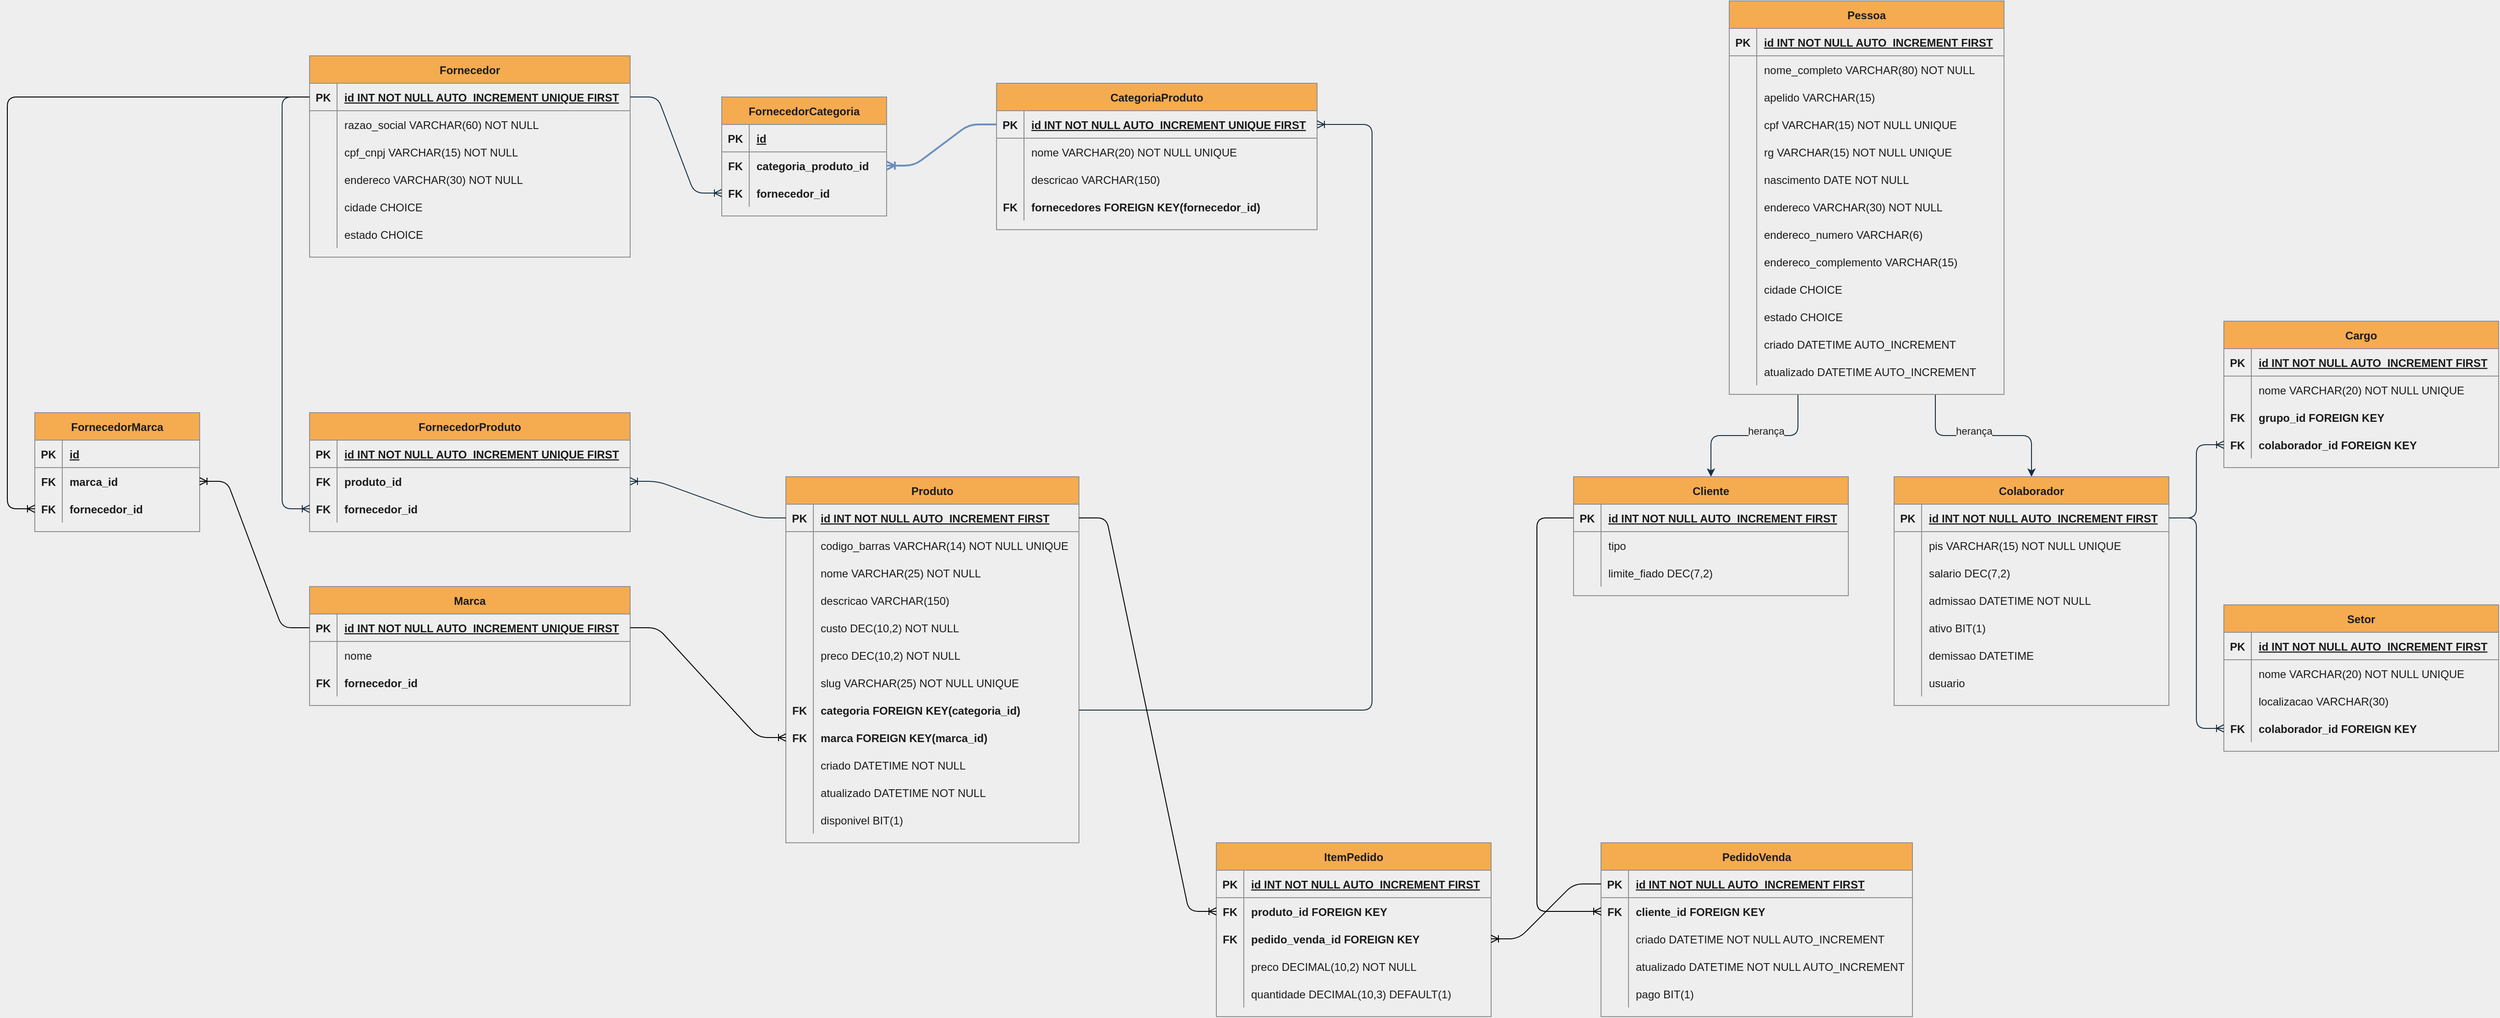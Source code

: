 <mxfile version="15.1.3" type="device"><diagram id="bsPnPfd_iSV3MylGI5lW" name="Page-1"><mxGraphModel dx="4822" dy="1911" grid="1" gridSize="10" guides="1" tooltips="1" connect="1" arrows="1" fold="1" page="1" pageScale="1" pageWidth="850" pageHeight="1100" background="#EEEEEE" math="0" shadow="0"><root><mxCell id="0"/><mxCell id="1" parent="0"/><mxCell id="WJotGwEQ9j17eVntn4bE-1" value="Produto" style="shape=table;startSize=30;container=1;collapsible=1;childLayout=tableLayout;fixedRows=1;rowLines=0;fontStyle=1;align=center;resizeLast=1;fillColor=#F5AB50;strokeColor=#909090;fontColor=#1A1A1A;" vertex="1" parent="1"><mxGeometry x="-1785" y="-160" width="320" height="400" as="geometry"><mxRectangle x="10" y="280" width="80" height="30" as="alternateBounds"/></mxGeometry></mxCell><mxCell id="WJotGwEQ9j17eVntn4bE-2" value="" style="shape=partialRectangle;collapsible=0;dropTarget=0;pointerEvents=0;fillColor=none;top=0;left=0;bottom=1;right=0;points=[[0,0.5],[1,0.5]];portConstraint=eastwest;strokeColor=#909090;fontColor=#1A1A1A;" vertex="1" parent="WJotGwEQ9j17eVntn4bE-1"><mxGeometry y="30" width="320" height="30" as="geometry"/></mxCell><mxCell id="WJotGwEQ9j17eVntn4bE-3" value="PK" style="shape=partialRectangle;connectable=0;fillColor=none;top=0;left=0;bottom=0;right=0;fontStyle=1;overflow=hidden;strokeColor=#909090;fontColor=#1A1A1A;" vertex="1" parent="WJotGwEQ9j17eVntn4bE-2"><mxGeometry width="30" height="30" as="geometry"/></mxCell><mxCell id="WJotGwEQ9j17eVntn4bE-4" value="id INT NOT NULL AUTO_INCREMENT FIRST" style="shape=partialRectangle;connectable=0;fillColor=none;top=0;left=0;bottom=0;right=0;align=left;spacingLeft=6;fontStyle=5;overflow=hidden;strokeColor=#909090;fontColor=#1A1A1A;" vertex="1" parent="WJotGwEQ9j17eVntn4bE-2"><mxGeometry x="30" width="290" height="30" as="geometry"/></mxCell><mxCell id="WJotGwEQ9j17eVntn4bE-5" value="" style="shape=partialRectangle;collapsible=0;dropTarget=0;pointerEvents=0;fillColor=none;top=0;left=0;bottom=0;right=0;points=[[0,0.5],[1,0.5]];portConstraint=eastwest;strokeColor=#909090;fontColor=#1A1A1A;" vertex="1" parent="WJotGwEQ9j17eVntn4bE-1"><mxGeometry y="60" width="320" height="30" as="geometry"/></mxCell><mxCell id="WJotGwEQ9j17eVntn4bE-6" value="" style="shape=partialRectangle;connectable=0;fillColor=none;top=0;left=0;bottom=0;right=0;editable=1;overflow=hidden;strokeColor=#909090;fontColor=#1A1A1A;" vertex="1" parent="WJotGwEQ9j17eVntn4bE-5"><mxGeometry width="30" height="30" as="geometry"/></mxCell><mxCell id="WJotGwEQ9j17eVntn4bE-7" value="codigo_barras VARCHAR(14) NOT NULL UNIQUE" style="shape=partialRectangle;connectable=0;fillColor=none;top=0;left=0;bottom=0;right=0;align=left;spacingLeft=6;overflow=hidden;strokeColor=#909090;fontColor=#1A1A1A;" vertex="1" parent="WJotGwEQ9j17eVntn4bE-5"><mxGeometry x="30" width="290" height="30" as="geometry"/></mxCell><mxCell id="WJotGwEQ9j17eVntn4bE-8" value="" style="shape=partialRectangle;collapsible=0;dropTarget=0;pointerEvents=0;fillColor=none;top=0;left=0;bottom=0;right=0;points=[[0,0.5],[1,0.5]];portConstraint=eastwest;strokeColor=#909090;fontColor=#1A1A1A;" vertex="1" parent="WJotGwEQ9j17eVntn4bE-1"><mxGeometry y="90" width="320" height="30" as="geometry"/></mxCell><mxCell id="WJotGwEQ9j17eVntn4bE-9" value="" style="shape=partialRectangle;connectable=0;fillColor=none;top=0;left=0;bottom=0;right=0;editable=1;overflow=hidden;strokeColor=#909090;fontColor=#1A1A1A;" vertex="1" parent="WJotGwEQ9j17eVntn4bE-8"><mxGeometry width="30" height="30" as="geometry"/></mxCell><mxCell id="WJotGwEQ9j17eVntn4bE-10" value="nome VARCHAR(25) NOT NULL" style="shape=partialRectangle;connectable=0;fillColor=none;top=0;left=0;bottom=0;right=0;align=left;spacingLeft=6;overflow=hidden;strokeColor=#909090;fontColor=#1A1A1A;" vertex="1" parent="WJotGwEQ9j17eVntn4bE-8"><mxGeometry x="30" width="290" height="30" as="geometry"/></mxCell><mxCell id="WJotGwEQ9j17eVntn4bE-238" style="shape=partialRectangle;collapsible=0;dropTarget=0;pointerEvents=0;fillColor=none;top=0;left=0;bottom=0;right=0;points=[[0,0.5],[1,0.5]];portConstraint=eastwest;strokeColor=#909090;fontColor=#1A1A1A;" vertex="1" parent="WJotGwEQ9j17eVntn4bE-1"><mxGeometry y="120" width="320" height="30" as="geometry"/></mxCell><mxCell id="WJotGwEQ9j17eVntn4bE-239" style="shape=partialRectangle;connectable=0;fillColor=none;top=0;left=0;bottom=0;right=0;editable=1;overflow=hidden;strokeColor=#909090;fontColor=#1A1A1A;" vertex="1" parent="WJotGwEQ9j17eVntn4bE-238"><mxGeometry width="30" height="30" as="geometry"/></mxCell><mxCell id="WJotGwEQ9j17eVntn4bE-240" value="descricao VARCHAR(150)" style="shape=partialRectangle;connectable=0;fillColor=none;top=0;left=0;bottom=0;right=0;align=left;spacingLeft=6;overflow=hidden;strokeColor=#909090;fontColor=#1A1A1A;" vertex="1" parent="WJotGwEQ9j17eVntn4bE-238"><mxGeometry x="30" width="290" height="30" as="geometry"/></mxCell><mxCell id="WJotGwEQ9j17eVntn4bE-241" style="shape=partialRectangle;collapsible=0;dropTarget=0;pointerEvents=0;fillColor=none;top=0;left=0;bottom=0;right=0;points=[[0,0.5],[1,0.5]];portConstraint=eastwest;strokeColor=#909090;fontColor=#1A1A1A;" vertex="1" parent="WJotGwEQ9j17eVntn4bE-1"><mxGeometry y="150" width="320" height="30" as="geometry"/></mxCell><mxCell id="WJotGwEQ9j17eVntn4bE-242" style="shape=partialRectangle;connectable=0;fillColor=none;top=0;left=0;bottom=0;right=0;editable=1;overflow=hidden;strokeColor=#909090;fontColor=#1A1A1A;" vertex="1" parent="WJotGwEQ9j17eVntn4bE-241"><mxGeometry width="30" height="30" as="geometry"/></mxCell><mxCell id="WJotGwEQ9j17eVntn4bE-243" value="custo DEC(10,2) NOT NULL" style="shape=partialRectangle;connectable=0;fillColor=none;top=0;left=0;bottom=0;right=0;align=left;spacingLeft=6;overflow=hidden;strokeColor=#909090;fontColor=#1A1A1A;" vertex="1" parent="WJotGwEQ9j17eVntn4bE-241"><mxGeometry x="30" width="290" height="30" as="geometry"/></mxCell><mxCell id="WJotGwEQ9j17eVntn4bE-11" value="" style="shape=partialRectangle;collapsible=0;dropTarget=0;pointerEvents=0;fillColor=none;top=0;left=0;bottom=0;right=0;points=[[0,0.5],[1,0.5]];portConstraint=eastwest;strokeColor=#909090;fontColor=#1A1A1A;" vertex="1" parent="WJotGwEQ9j17eVntn4bE-1"><mxGeometry y="180" width="320" height="30" as="geometry"/></mxCell><mxCell id="WJotGwEQ9j17eVntn4bE-12" value="" style="shape=partialRectangle;connectable=0;fillColor=none;top=0;left=0;bottom=0;right=0;editable=1;overflow=hidden;strokeColor=#909090;fontColor=#1A1A1A;" vertex="1" parent="WJotGwEQ9j17eVntn4bE-11"><mxGeometry width="30" height="30" as="geometry"/></mxCell><mxCell id="WJotGwEQ9j17eVntn4bE-13" value="preco DEC(10,2) NOT NULL" style="shape=partialRectangle;connectable=0;fillColor=none;top=0;left=0;bottom=0;right=0;align=left;spacingLeft=6;overflow=hidden;strokeColor=#909090;fontColor=#1A1A1A;" vertex="1" parent="WJotGwEQ9j17eVntn4bE-11"><mxGeometry x="30" width="290" height="30" as="geometry"/></mxCell><mxCell id="WJotGwEQ9j17eVntn4bE-244" style="shape=partialRectangle;collapsible=0;dropTarget=0;pointerEvents=0;fillColor=none;top=0;left=0;bottom=0;right=0;points=[[0,0.5],[1,0.5]];portConstraint=eastwest;strokeColor=#909090;fontColor=#1A1A1A;" vertex="1" parent="WJotGwEQ9j17eVntn4bE-1"><mxGeometry y="210" width="320" height="30" as="geometry"/></mxCell><mxCell id="WJotGwEQ9j17eVntn4bE-245" style="shape=partialRectangle;connectable=0;fillColor=none;top=0;left=0;bottom=0;right=0;editable=1;overflow=hidden;strokeColor=#909090;fontColor=#1A1A1A;" vertex="1" parent="WJotGwEQ9j17eVntn4bE-244"><mxGeometry width="30" height="30" as="geometry"/></mxCell><mxCell id="WJotGwEQ9j17eVntn4bE-246" value="slug VARCHAR(25) NOT NULL UNIQUE" style="shape=partialRectangle;connectable=0;fillColor=none;top=0;left=0;bottom=0;right=0;align=left;spacingLeft=6;overflow=hidden;strokeColor=#909090;fontColor=#1A1A1A;" vertex="1" parent="WJotGwEQ9j17eVntn4bE-244"><mxGeometry x="30" width="290" height="30" as="geometry"/></mxCell><mxCell id="WJotGwEQ9j17eVntn4bE-247" style="shape=partialRectangle;collapsible=0;dropTarget=0;pointerEvents=0;fillColor=none;top=0;left=0;bottom=0;right=0;points=[[0,0.5],[1,0.5]];portConstraint=eastwest;strokeColor=#909090;fontColor=#1A1A1A;" vertex="1" parent="WJotGwEQ9j17eVntn4bE-1"><mxGeometry y="240" width="320" height="30" as="geometry"/></mxCell><mxCell id="WJotGwEQ9j17eVntn4bE-248" value="FK" style="shape=partialRectangle;connectable=0;fillColor=none;top=0;left=0;bottom=0;right=0;editable=1;overflow=hidden;strokeColor=#909090;fontColor=#1A1A1A;fontStyle=1" vertex="1" parent="WJotGwEQ9j17eVntn4bE-247"><mxGeometry width="30" height="30" as="geometry"/></mxCell><mxCell id="WJotGwEQ9j17eVntn4bE-249" value="categoria FOREIGN KEY(categoria_id)" style="shape=partialRectangle;connectable=0;fillColor=none;top=0;left=0;bottom=0;right=0;align=left;spacingLeft=6;overflow=hidden;strokeColor=#909090;fontColor=#1A1A1A;fontStyle=1" vertex="1" parent="WJotGwEQ9j17eVntn4bE-247"><mxGeometry x="30" width="290" height="30" as="geometry"/></mxCell><mxCell id="WJotGwEQ9j17eVntn4bE-250" style="shape=partialRectangle;collapsible=0;dropTarget=0;pointerEvents=0;fillColor=none;top=0;left=0;bottom=0;right=0;points=[[0,0.5],[1,0.5]];portConstraint=eastwest;strokeColor=#909090;fontColor=#1A1A1A;" vertex="1" parent="WJotGwEQ9j17eVntn4bE-1"><mxGeometry y="270" width="320" height="30" as="geometry"/></mxCell><mxCell id="WJotGwEQ9j17eVntn4bE-251" value="FK" style="shape=partialRectangle;connectable=0;fillColor=none;top=0;left=0;bottom=0;right=0;editable=1;overflow=hidden;strokeColor=#909090;fontColor=#1A1A1A;fontStyle=1" vertex="1" parent="WJotGwEQ9j17eVntn4bE-250"><mxGeometry width="30" height="30" as="geometry"/></mxCell><mxCell id="WJotGwEQ9j17eVntn4bE-252" value="marca FOREIGN KEY(marca_id)" style="shape=partialRectangle;connectable=0;fillColor=none;top=0;left=0;bottom=0;right=0;align=left;spacingLeft=6;overflow=hidden;strokeColor=#909090;fontColor=#1A1A1A;fontStyle=1" vertex="1" parent="WJotGwEQ9j17eVntn4bE-250"><mxGeometry x="30" width="290" height="30" as="geometry"/></mxCell><mxCell id="WJotGwEQ9j17eVntn4bE-256" style="shape=partialRectangle;collapsible=0;dropTarget=0;pointerEvents=0;fillColor=none;top=0;left=0;bottom=0;right=0;points=[[0,0.5],[1,0.5]];portConstraint=eastwest;strokeColor=#909090;fontColor=#1A1A1A;" vertex="1" parent="WJotGwEQ9j17eVntn4bE-1"><mxGeometry y="300" width="320" height="30" as="geometry"/></mxCell><mxCell id="WJotGwEQ9j17eVntn4bE-257" style="shape=partialRectangle;connectable=0;fillColor=none;top=0;left=0;bottom=0;right=0;editable=1;overflow=hidden;strokeColor=#909090;fontColor=#1A1A1A;" vertex="1" parent="WJotGwEQ9j17eVntn4bE-256"><mxGeometry width="30" height="30" as="geometry"/></mxCell><mxCell id="WJotGwEQ9j17eVntn4bE-258" value="criado DATETIME NOT NULL" style="shape=partialRectangle;connectable=0;fillColor=none;top=0;left=0;bottom=0;right=0;align=left;spacingLeft=6;overflow=hidden;strokeColor=#909090;fontColor=#1A1A1A;" vertex="1" parent="WJotGwEQ9j17eVntn4bE-256"><mxGeometry x="30" width="290" height="30" as="geometry"/></mxCell><mxCell id="WJotGwEQ9j17eVntn4bE-262" style="shape=partialRectangle;collapsible=0;dropTarget=0;pointerEvents=0;fillColor=none;top=0;left=0;bottom=0;right=0;points=[[0,0.5],[1,0.5]];portConstraint=eastwest;strokeColor=#909090;fontColor=#1A1A1A;" vertex="1" parent="WJotGwEQ9j17eVntn4bE-1"><mxGeometry y="330" width="320" height="30" as="geometry"/></mxCell><mxCell id="WJotGwEQ9j17eVntn4bE-263" style="shape=partialRectangle;connectable=0;fillColor=none;top=0;left=0;bottom=0;right=0;editable=1;overflow=hidden;strokeColor=#909090;fontColor=#1A1A1A;" vertex="1" parent="WJotGwEQ9j17eVntn4bE-262"><mxGeometry width="30" height="30" as="geometry"/></mxCell><mxCell id="WJotGwEQ9j17eVntn4bE-264" value="atualizado DATETIME NOT NULL" style="shape=partialRectangle;connectable=0;fillColor=none;top=0;left=0;bottom=0;right=0;align=left;spacingLeft=6;overflow=hidden;strokeColor=#909090;fontColor=#1A1A1A;" vertex="1" parent="WJotGwEQ9j17eVntn4bE-262"><mxGeometry x="30" width="290" height="30" as="geometry"/></mxCell><mxCell id="WJotGwEQ9j17eVntn4bE-259" style="shape=partialRectangle;collapsible=0;dropTarget=0;pointerEvents=0;fillColor=none;top=0;left=0;bottom=0;right=0;points=[[0,0.5],[1,0.5]];portConstraint=eastwest;strokeColor=#909090;fontColor=#1A1A1A;" vertex="1" parent="WJotGwEQ9j17eVntn4bE-1"><mxGeometry y="360" width="320" height="30" as="geometry"/></mxCell><mxCell id="WJotGwEQ9j17eVntn4bE-260" style="shape=partialRectangle;connectable=0;fillColor=none;top=0;left=0;bottom=0;right=0;editable=1;overflow=hidden;strokeColor=#909090;fontColor=#1A1A1A;" vertex="1" parent="WJotGwEQ9j17eVntn4bE-259"><mxGeometry width="30" height="30" as="geometry"/></mxCell><mxCell id="WJotGwEQ9j17eVntn4bE-261" value="disponivel BIT(1)" style="shape=partialRectangle;connectable=0;fillColor=none;top=0;left=0;bottom=0;right=0;align=left;spacingLeft=6;overflow=hidden;strokeColor=#909090;fontColor=#1A1A1A;" vertex="1" parent="WJotGwEQ9j17eVntn4bE-259"><mxGeometry x="30" width="290" height="30" as="geometry"/></mxCell><mxCell id="WJotGwEQ9j17eVntn4bE-265" value="CategoriaProduto" style="shape=table;startSize=30;container=1;collapsible=1;childLayout=tableLayout;fixedRows=1;rowLines=0;fontStyle=1;align=center;resizeLast=1;sketch=0;fontColor=#1A1A1A;strokeColor=#909090;fillColor=#F5AB50;" vertex="1" parent="1"><mxGeometry x="-1555" y="-590" width="350" height="160" as="geometry"><mxRectangle x="-390" y="-10" width="130" height="30" as="alternateBounds"/></mxGeometry></mxCell><mxCell id="WJotGwEQ9j17eVntn4bE-266" value="" style="shape=partialRectangle;collapsible=0;dropTarget=0;pointerEvents=0;fillColor=none;top=0;left=0;bottom=1;right=0;points=[[0,0.5],[1,0.5]];portConstraint=eastwest;strokeColor=#909090;fontColor=#1A1A1A;" vertex="1" parent="WJotGwEQ9j17eVntn4bE-265"><mxGeometry y="30" width="350" height="30" as="geometry"/></mxCell><mxCell id="WJotGwEQ9j17eVntn4bE-267" value="PK" style="shape=partialRectangle;connectable=0;fillColor=none;top=0;left=0;bottom=0;right=0;fontStyle=1;overflow=hidden;strokeColor=#909090;fontColor=#1A1A1A;" vertex="1" parent="WJotGwEQ9j17eVntn4bE-266"><mxGeometry width="30" height="30" as="geometry"/></mxCell><mxCell id="WJotGwEQ9j17eVntn4bE-268" value="id INT NOT NULL AUTO_INCREMENT UNIQUE FIRST" style="shape=partialRectangle;connectable=0;fillColor=none;top=0;left=0;bottom=0;right=0;align=left;spacingLeft=6;fontStyle=5;overflow=hidden;strokeColor=#909090;fontColor=#1A1A1A;" vertex="1" parent="WJotGwEQ9j17eVntn4bE-266"><mxGeometry x="30" width="320" height="30" as="geometry"/></mxCell><mxCell id="WJotGwEQ9j17eVntn4bE-269" value="" style="shape=partialRectangle;collapsible=0;dropTarget=0;pointerEvents=0;fillColor=none;top=0;left=0;bottom=0;right=0;points=[[0,0.5],[1,0.5]];portConstraint=eastwest;strokeColor=#909090;fontColor=#1A1A1A;" vertex="1" parent="WJotGwEQ9j17eVntn4bE-265"><mxGeometry y="60" width="350" height="30" as="geometry"/></mxCell><mxCell id="WJotGwEQ9j17eVntn4bE-270" value="" style="shape=partialRectangle;connectable=0;fillColor=none;top=0;left=0;bottom=0;right=0;editable=1;overflow=hidden;strokeColor=#909090;fontColor=#1A1A1A;" vertex="1" parent="WJotGwEQ9j17eVntn4bE-269"><mxGeometry width="30" height="30" as="geometry"/></mxCell><mxCell id="WJotGwEQ9j17eVntn4bE-271" value="nome VARCHAR(20) NOT NULL UNIQUE" style="shape=partialRectangle;connectable=0;fillColor=none;top=0;left=0;bottom=0;right=0;align=left;spacingLeft=6;overflow=hidden;strokeColor=#909090;fontColor=#1A1A1A;" vertex="1" parent="WJotGwEQ9j17eVntn4bE-269"><mxGeometry x="30" width="320" height="30" as="geometry"/></mxCell><mxCell id="WJotGwEQ9j17eVntn4bE-272" value="" style="shape=partialRectangle;collapsible=0;dropTarget=0;pointerEvents=0;fillColor=none;top=0;left=0;bottom=0;right=0;points=[[0,0.5],[1,0.5]];portConstraint=eastwest;strokeColor=#909090;fontColor=#1A1A1A;" vertex="1" parent="WJotGwEQ9j17eVntn4bE-265"><mxGeometry y="90" width="350" height="30" as="geometry"/></mxCell><mxCell id="WJotGwEQ9j17eVntn4bE-273" value="" style="shape=partialRectangle;connectable=0;fillColor=none;top=0;left=0;bottom=0;right=0;editable=1;overflow=hidden;strokeColor=#909090;fontColor=#1A1A1A;" vertex="1" parent="WJotGwEQ9j17eVntn4bE-272"><mxGeometry width="30" height="30" as="geometry"/></mxCell><mxCell id="WJotGwEQ9j17eVntn4bE-274" value="descricao VARCHAR(150)" style="shape=partialRectangle;connectable=0;fillColor=none;top=0;left=0;bottom=0;right=0;align=left;spacingLeft=6;overflow=hidden;strokeColor=#909090;fontColor=#1A1A1A;" vertex="1" parent="WJotGwEQ9j17eVntn4bE-272"><mxGeometry x="30" width="320" height="30" as="geometry"/></mxCell><mxCell id="WJotGwEQ9j17eVntn4bE-275" value="" style="shape=partialRectangle;collapsible=0;dropTarget=0;pointerEvents=0;fillColor=none;top=0;left=0;bottom=0;right=0;points=[[0,0.5],[1,0.5]];portConstraint=eastwest;strokeColor=#909090;fontColor=#1A1A1A;" vertex="1" parent="WJotGwEQ9j17eVntn4bE-265"><mxGeometry y="120" width="350" height="30" as="geometry"/></mxCell><mxCell id="WJotGwEQ9j17eVntn4bE-276" value="FK" style="shape=partialRectangle;connectable=0;fillColor=none;top=0;left=0;bottom=0;right=0;editable=1;overflow=hidden;fontStyle=1;strokeColor=#909090;fontColor=#1A1A1A;" vertex="1" parent="WJotGwEQ9j17eVntn4bE-275"><mxGeometry width="30" height="30" as="geometry"/></mxCell><mxCell id="WJotGwEQ9j17eVntn4bE-277" value="fornecedores FOREIGN KEY(fornecedor_id)" style="shape=partialRectangle;connectable=0;fillColor=none;top=0;left=0;bottom=0;right=0;align=left;spacingLeft=6;overflow=hidden;fontStyle=1;strokeColor=#909090;fontColor=#1A1A1A;" vertex="1" parent="WJotGwEQ9j17eVntn4bE-275"><mxGeometry x="30" width="320" height="30" as="geometry"/></mxCell><mxCell id="WJotGwEQ9j17eVntn4bE-278" value="Fornecedor" style="shape=table;startSize=30;container=1;collapsible=1;childLayout=tableLayout;fixedRows=1;rowLines=0;fontStyle=1;align=center;resizeLast=1;sketch=0;fontColor=#1A1A1A;strokeColor=#909090;fillColor=#F5AB50;" vertex="1" parent="1"><mxGeometry x="-2305" y="-620" width="350" height="220" as="geometry"/></mxCell><mxCell id="WJotGwEQ9j17eVntn4bE-279" value="" style="shape=partialRectangle;collapsible=0;dropTarget=0;pointerEvents=0;fillColor=none;top=0;left=0;bottom=1;right=0;points=[[0,0.5],[1,0.5]];portConstraint=eastwest;strokeColor=#909090;fontColor=#1A1A1A;" vertex="1" parent="WJotGwEQ9j17eVntn4bE-278"><mxGeometry y="30" width="350" height="30" as="geometry"/></mxCell><mxCell id="WJotGwEQ9j17eVntn4bE-280" value="PK" style="shape=partialRectangle;connectable=0;fillColor=none;top=0;left=0;bottom=0;right=0;fontStyle=1;overflow=hidden;strokeColor=#909090;fontColor=#1A1A1A;" vertex="1" parent="WJotGwEQ9j17eVntn4bE-279"><mxGeometry width="30" height="30" as="geometry"/></mxCell><mxCell id="WJotGwEQ9j17eVntn4bE-281" value="id INT NOT NULL AUTO_INCREMENT UNIQUE FIRST" style="shape=partialRectangle;connectable=0;fillColor=none;top=0;left=0;bottom=0;right=0;align=left;spacingLeft=6;fontStyle=5;overflow=hidden;strokeColor=#909090;fontColor=#1A1A1A;" vertex="1" parent="WJotGwEQ9j17eVntn4bE-279"><mxGeometry x="30" width="320" height="30" as="geometry"/></mxCell><mxCell id="WJotGwEQ9j17eVntn4bE-282" value="" style="shape=partialRectangle;collapsible=0;dropTarget=0;pointerEvents=0;fillColor=none;top=0;left=0;bottom=0;right=0;points=[[0,0.5],[1,0.5]];portConstraint=eastwest;strokeColor=#909090;fontColor=#1A1A1A;" vertex="1" parent="WJotGwEQ9j17eVntn4bE-278"><mxGeometry y="60" width="350" height="30" as="geometry"/></mxCell><mxCell id="WJotGwEQ9j17eVntn4bE-283" value="" style="shape=partialRectangle;connectable=0;fillColor=none;top=0;left=0;bottom=0;right=0;editable=1;overflow=hidden;strokeColor=#909090;fontColor=#1A1A1A;" vertex="1" parent="WJotGwEQ9j17eVntn4bE-282"><mxGeometry width="30" height="30" as="geometry"/></mxCell><mxCell id="WJotGwEQ9j17eVntn4bE-284" value="razao_social VARCHAR(60) NOT NULL" style="shape=partialRectangle;connectable=0;fillColor=none;top=0;left=0;bottom=0;right=0;align=left;spacingLeft=6;overflow=hidden;strokeColor=#909090;fontColor=#1A1A1A;" vertex="1" parent="WJotGwEQ9j17eVntn4bE-282"><mxGeometry x="30" width="320" height="30" as="geometry"/></mxCell><mxCell id="WJotGwEQ9j17eVntn4bE-285" value="" style="shape=partialRectangle;collapsible=0;dropTarget=0;pointerEvents=0;fillColor=none;top=0;left=0;bottom=0;right=0;points=[[0,0.5],[1,0.5]];portConstraint=eastwest;strokeColor=#909090;fontColor=#1A1A1A;" vertex="1" parent="WJotGwEQ9j17eVntn4bE-278"><mxGeometry y="90" width="350" height="30" as="geometry"/></mxCell><mxCell id="WJotGwEQ9j17eVntn4bE-286" value="" style="shape=partialRectangle;connectable=0;fillColor=none;top=0;left=0;bottom=0;right=0;editable=1;overflow=hidden;strokeColor=#909090;fontColor=#1A1A1A;" vertex="1" parent="WJotGwEQ9j17eVntn4bE-285"><mxGeometry width="30" height="30" as="geometry"/></mxCell><mxCell id="WJotGwEQ9j17eVntn4bE-287" value="cpf_cnpj VARCHAR(15) NOT NULL" style="shape=partialRectangle;connectable=0;fillColor=none;top=0;left=0;bottom=0;right=0;align=left;spacingLeft=6;overflow=hidden;strokeColor=#909090;fontColor=#1A1A1A;" vertex="1" parent="WJotGwEQ9j17eVntn4bE-285"><mxGeometry x="30" width="320" height="30" as="geometry"/></mxCell><mxCell id="WJotGwEQ9j17eVntn4bE-288" value="" style="shape=partialRectangle;collapsible=0;dropTarget=0;pointerEvents=0;fillColor=none;top=0;left=0;bottom=0;right=0;points=[[0,0.5],[1,0.5]];portConstraint=eastwest;strokeColor=#909090;fontColor=#1A1A1A;" vertex="1" parent="WJotGwEQ9j17eVntn4bE-278"><mxGeometry y="120" width="350" height="30" as="geometry"/></mxCell><mxCell id="WJotGwEQ9j17eVntn4bE-289" value="" style="shape=partialRectangle;connectable=0;fillColor=none;top=0;left=0;bottom=0;right=0;editable=1;overflow=hidden;strokeColor=#909090;fontColor=#1A1A1A;" vertex="1" parent="WJotGwEQ9j17eVntn4bE-288"><mxGeometry width="30" height="30" as="geometry"/></mxCell><mxCell id="WJotGwEQ9j17eVntn4bE-290" value="endereco VARCHAR(30) NOT NULL" style="shape=partialRectangle;connectable=0;fillColor=none;top=0;left=0;bottom=0;right=0;align=left;spacingLeft=6;overflow=hidden;strokeColor=#909090;fontColor=#1A1A1A;" vertex="1" parent="WJotGwEQ9j17eVntn4bE-288"><mxGeometry x="30" width="320" height="30" as="geometry"/></mxCell><mxCell id="WJotGwEQ9j17eVntn4bE-291" style="shape=partialRectangle;collapsible=0;dropTarget=0;pointerEvents=0;fillColor=none;top=0;left=0;bottom=0;right=0;points=[[0,0.5],[1,0.5]];portConstraint=eastwest;strokeColor=#909090;fontColor=#1A1A1A;" vertex="1" parent="WJotGwEQ9j17eVntn4bE-278"><mxGeometry y="150" width="350" height="30" as="geometry"/></mxCell><mxCell id="WJotGwEQ9j17eVntn4bE-292" style="shape=partialRectangle;connectable=0;fillColor=none;top=0;left=0;bottom=0;right=0;editable=1;overflow=hidden;strokeColor=#909090;fontColor=#1A1A1A;" vertex="1" parent="WJotGwEQ9j17eVntn4bE-291"><mxGeometry width="30" height="30" as="geometry"/></mxCell><mxCell id="WJotGwEQ9j17eVntn4bE-293" value="cidade CHOICE" style="shape=partialRectangle;connectable=0;fillColor=none;top=0;left=0;bottom=0;right=0;align=left;spacingLeft=6;overflow=hidden;strokeColor=#909090;fontColor=#1A1A1A;" vertex="1" parent="WJotGwEQ9j17eVntn4bE-291"><mxGeometry x="30" width="320" height="30" as="geometry"/></mxCell><mxCell id="WJotGwEQ9j17eVntn4bE-294" style="shape=partialRectangle;collapsible=0;dropTarget=0;pointerEvents=0;fillColor=none;top=0;left=0;bottom=0;right=0;points=[[0,0.5],[1,0.5]];portConstraint=eastwest;strokeColor=#909090;fontColor=#1A1A1A;" vertex="1" parent="WJotGwEQ9j17eVntn4bE-278"><mxGeometry y="180" width="350" height="30" as="geometry"/></mxCell><mxCell id="WJotGwEQ9j17eVntn4bE-295" style="shape=partialRectangle;connectable=0;fillColor=none;top=0;left=0;bottom=0;right=0;editable=1;overflow=hidden;strokeColor=#909090;fontColor=#1A1A1A;" vertex="1" parent="WJotGwEQ9j17eVntn4bE-294"><mxGeometry width="30" height="30" as="geometry"/></mxCell><mxCell id="WJotGwEQ9j17eVntn4bE-296" value="estado CHOICE" style="shape=partialRectangle;connectable=0;fillColor=none;top=0;left=0;bottom=0;right=0;align=left;spacingLeft=6;overflow=hidden;strokeColor=#909090;fontColor=#1A1A1A;" vertex="1" parent="WJotGwEQ9j17eVntn4bE-294"><mxGeometry x="30" width="320" height="30" as="geometry"/></mxCell><mxCell id="WJotGwEQ9j17eVntn4bE-297" value="FornecedorCategoria" style="shape=table;startSize=30;container=1;collapsible=1;childLayout=tableLayout;fixedRows=1;rowLines=0;fontStyle=1;align=center;resizeLast=1;sketch=0;fontColor=#1A1A1A;strokeColor=#909090;fillColor=#F5AB50;" vertex="1" parent="1"><mxGeometry x="-1855" y="-575" width="180" height="130" as="geometry"/></mxCell><mxCell id="WJotGwEQ9j17eVntn4bE-298" value="" style="shape=partialRectangle;collapsible=0;dropTarget=0;pointerEvents=0;fillColor=none;top=0;left=0;bottom=1;right=0;points=[[0,0.5],[1,0.5]];portConstraint=eastwest;strokeColor=#909090;fontColor=#1A1A1A;" vertex="1" parent="WJotGwEQ9j17eVntn4bE-297"><mxGeometry y="30" width="180" height="30" as="geometry"/></mxCell><mxCell id="WJotGwEQ9j17eVntn4bE-299" value="PK" style="shape=partialRectangle;connectable=0;fillColor=none;top=0;left=0;bottom=0;right=0;fontStyle=1;overflow=hidden;strokeColor=#909090;fontColor=#1A1A1A;" vertex="1" parent="WJotGwEQ9j17eVntn4bE-298"><mxGeometry width="30" height="30" as="geometry"/></mxCell><mxCell id="WJotGwEQ9j17eVntn4bE-300" value="id" style="shape=partialRectangle;connectable=0;fillColor=none;top=0;left=0;bottom=0;right=0;align=left;spacingLeft=6;fontStyle=5;overflow=hidden;strokeColor=#909090;fontColor=#1A1A1A;" vertex="1" parent="WJotGwEQ9j17eVntn4bE-298"><mxGeometry x="30" width="150" height="30" as="geometry"/></mxCell><mxCell id="WJotGwEQ9j17eVntn4bE-301" value="" style="shape=partialRectangle;collapsible=0;dropTarget=0;pointerEvents=0;fillColor=none;top=0;left=0;bottom=0;right=0;points=[[0,0.5],[1,0.5]];portConstraint=eastwest;strokeColor=#909090;fontColor=#1A1A1A;" vertex="1" parent="WJotGwEQ9j17eVntn4bE-297"><mxGeometry y="60" width="180" height="30" as="geometry"/></mxCell><mxCell id="WJotGwEQ9j17eVntn4bE-302" value="FK" style="shape=partialRectangle;connectable=0;fillColor=none;top=0;left=0;bottom=0;right=0;editable=1;overflow=hidden;strokeColor=#909090;fontColor=#1A1A1A;fontStyle=1" vertex="1" parent="WJotGwEQ9j17eVntn4bE-301"><mxGeometry width="30" height="30" as="geometry"/></mxCell><mxCell id="WJotGwEQ9j17eVntn4bE-303" value="categoria_produto_id" style="shape=partialRectangle;connectable=0;fillColor=none;top=0;left=0;bottom=0;right=0;align=left;spacingLeft=6;overflow=hidden;strokeColor=#909090;fontColor=#1A1A1A;fontStyle=1" vertex="1" parent="WJotGwEQ9j17eVntn4bE-301"><mxGeometry x="30" width="150" height="30" as="geometry"/></mxCell><mxCell id="WJotGwEQ9j17eVntn4bE-304" value="" style="shape=partialRectangle;collapsible=0;dropTarget=0;pointerEvents=0;fillColor=none;top=0;left=0;bottom=0;right=0;points=[[0,0.5],[1,0.5]];portConstraint=eastwest;strokeColor=#909090;fontColor=#1A1A1A;" vertex="1" parent="WJotGwEQ9j17eVntn4bE-297"><mxGeometry y="90" width="180" height="30" as="geometry"/></mxCell><mxCell id="WJotGwEQ9j17eVntn4bE-305" value="FK" style="shape=partialRectangle;connectable=0;fillColor=none;top=0;left=0;bottom=0;right=0;editable=1;overflow=hidden;strokeColor=#909090;fontColor=#1A1A1A;fontStyle=1" vertex="1" parent="WJotGwEQ9j17eVntn4bE-304"><mxGeometry width="30" height="30" as="geometry"/></mxCell><mxCell id="WJotGwEQ9j17eVntn4bE-306" value="fornecedor_id" style="shape=partialRectangle;connectable=0;fillColor=none;top=0;left=0;bottom=0;right=0;align=left;spacingLeft=6;overflow=hidden;strokeColor=#909090;fontColor=#1A1A1A;fontStyle=1" vertex="1" parent="WJotGwEQ9j17eVntn4bE-304"><mxGeometry x="30" width="150" height="30" as="geometry"/></mxCell><mxCell id="WJotGwEQ9j17eVntn4bE-310" value="" style="edgeStyle=entityRelationEdgeStyle;fontSize=12;html=1;endArrow=ERoneToMany;fontColor=#1A1A1A;strokeColor=#6c8ebf;entryX=1;entryY=0.5;entryDx=0;entryDy=0;exitX=0;exitY=0.5;exitDx=0;exitDy=0;labelBackgroundColor=#EEEEEE;strokeWidth=2;fillColor=#dae8fc;" edge="1" parent="1" source="WJotGwEQ9j17eVntn4bE-266" target="WJotGwEQ9j17eVntn4bE-301"><mxGeometry width="100" height="100" relative="1" as="geometry"><mxPoint x="-1565" y="-350" as="sourcePoint"/><mxPoint x="-1465" y="-450" as="targetPoint"/></mxGeometry></mxCell><mxCell id="WJotGwEQ9j17eVntn4bE-311" value="" style="edgeStyle=entityRelationEdgeStyle;fontSize=12;html=1;endArrow=ERoneToMany;fontColor=#1A1A1A;strokeColor=#182E3E;entryX=0;entryY=0.5;entryDx=0;entryDy=0;exitX=1;exitY=0.5;exitDx=0;exitDy=0;labelBackgroundColor=#EEEEEE;" edge="1" parent="1" source="WJotGwEQ9j17eVntn4bE-279" target="WJotGwEQ9j17eVntn4bE-304"><mxGeometry width="100" height="100" relative="1" as="geometry"><mxPoint x="-1945" y="-270" as="sourcePoint"/><mxPoint x="-1845" y="-370" as="targetPoint"/></mxGeometry></mxCell><mxCell id="WJotGwEQ9j17eVntn4bE-383" style="edgeStyle=orthogonalEdgeStyle;rounded=1;sketch=0;orthogonalLoop=1;jettySize=auto;html=1;exitX=0.75;exitY=1;exitDx=0;exitDy=0;entryX=0.5;entryY=0;entryDx=0;entryDy=0;fontColor=#1A1A1A;strokeColor=#182E3E;labelBackgroundColor=#EEEEEE;" edge="1" parent="1" source="WJotGwEQ9j17eVntn4bE-312" target="WJotGwEQ9j17eVntn4bE-370"><mxGeometry relative="1" as="geometry"/></mxCell><mxCell id="WJotGwEQ9j17eVntn4bE-384" value="herança" style="edgeLabel;html=1;align=center;verticalAlign=middle;resizable=0;points=[];fontColor=#1A1A1A;labelBackgroundColor=#EEEEEE;" vertex="1" connectable="0" parent="WJotGwEQ9j17eVntn4bE-383"><mxGeometry x="-0.111" y="1" relative="1" as="geometry"><mxPoint y="-4" as="offset"/></mxGeometry></mxCell><mxCell id="WJotGwEQ9j17eVntn4bE-398" style="edgeStyle=orthogonalEdgeStyle;rounded=1;sketch=0;orthogonalLoop=1;jettySize=auto;html=1;exitX=0.25;exitY=1;exitDx=0;exitDy=0;entryX=0.5;entryY=0;entryDx=0;entryDy=0;fontColor=#1A1A1A;strokeColor=#182E3E;labelBackgroundColor=#EEEEEE;" edge="1" parent="1" source="WJotGwEQ9j17eVntn4bE-312" target="WJotGwEQ9j17eVntn4bE-385"><mxGeometry relative="1" as="geometry"/></mxCell><mxCell id="WJotGwEQ9j17eVntn4bE-399" value="herança" style="edgeLabel;html=1;align=center;verticalAlign=middle;resizable=0;points=[];fontColor=#1A1A1A;labelBackgroundColor=#EEEEEE;" vertex="1" connectable="0" parent="WJotGwEQ9j17eVntn4bE-398"><mxGeometry x="-0.254" y="2" relative="1" as="geometry"><mxPoint x="-11" y="-7" as="offset"/></mxGeometry></mxCell><mxCell id="WJotGwEQ9j17eVntn4bE-312" value="Pessoa" style="shape=table;startSize=30;container=1;collapsible=1;childLayout=tableLayout;fixedRows=1;rowLines=0;fontStyle=1;align=center;resizeLast=1;rounded=0;sketch=0;fontColor=#1A1A1A;strokeColor=#909090;fillColor=#F5AB50;" vertex="1" parent="1"><mxGeometry x="-755" y="-680" width="300" height="430" as="geometry"/></mxCell><mxCell id="WJotGwEQ9j17eVntn4bE-313" value="" style="shape=partialRectangle;collapsible=0;dropTarget=0;pointerEvents=0;fillColor=none;top=0;left=0;bottom=1;right=0;points=[[0,0.5],[1,0.5]];portConstraint=eastwest;strokeColor=#909090;fontColor=#1A1A1A;" vertex="1" parent="WJotGwEQ9j17eVntn4bE-312"><mxGeometry y="30" width="300" height="30" as="geometry"/></mxCell><mxCell id="WJotGwEQ9j17eVntn4bE-314" value="PK" style="shape=partialRectangle;connectable=0;fillColor=none;top=0;left=0;bottom=0;right=0;fontStyle=1;overflow=hidden;strokeColor=#909090;fontColor=#1A1A1A;" vertex="1" parent="WJotGwEQ9j17eVntn4bE-313"><mxGeometry width="30" height="30" as="geometry"/></mxCell><mxCell id="WJotGwEQ9j17eVntn4bE-315" value="id INT NOT NULL AUTO_INCREMENT FIRST" style="shape=partialRectangle;connectable=0;fillColor=none;top=0;left=0;bottom=0;right=0;align=left;spacingLeft=6;fontStyle=5;overflow=hidden;strokeColor=#909090;fontColor=#1A1A1A;" vertex="1" parent="WJotGwEQ9j17eVntn4bE-313"><mxGeometry x="30" width="270" height="30" as="geometry"/></mxCell><mxCell id="WJotGwEQ9j17eVntn4bE-316" value="" style="shape=partialRectangle;collapsible=0;dropTarget=0;pointerEvents=0;fillColor=none;top=0;left=0;bottom=0;right=0;points=[[0,0.5],[1,0.5]];portConstraint=eastwest;strokeColor=#909090;fontColor=#1A1A1A;" vertex="1" parent="WJotGwEQ9j17eVntn4bE-312"><mxGeometry y="60" width="300" height="30" as="geometry"/></mxCell><mxCell id="WJotGwEQ9j17eVntn4bE-317" value="" style="shape=partialRectangle;connectable=0;fillColor=none;top=0;left=0;bottom=0;right=0;editable=1;overflow=hidden;strokeColor=#909090;fontColor=#1A1A1A;" vertex="1" parent="WJotGwEQ9j17eVntn4bE-316"><mxGeometry width="30" height="30" as="geometry"/></mxCell><mxCell id="WJotGwEQ9j17eVntn4bE-318" value="nome_completo VARCHAR(80) NOT NULL" style="shape=partialRectangle;connectable=0;fillColor=none;top=0;left=0;bottom=0;right=0;align=left;spacingLeft=6;overflow=hidden;strokeColor=#909090;fontColor=#1A1A1A;" vertex="1" parent="WJotGwEQ9j17eVntn4bE-316"><mxGeometry x="30" width="270" height="30" as="geometry"/></mxCell><mxCell id="WJotGwEQ9j17eVntn4bE-319" value="" style="shape=partialRectangle;collapsible=0;dropTarget=0;pointerEvents=0;fillColor=none;top=0;left=0;bottom=0;right=0;points=[[0,0.5],[1,0.5]];portConstraint=eastwest;strokeColor=#909090;fontColor=#1A1A1A;" vertex="1" parent="WJotGwEQ9j17eVntn4bE-312"><mxGeometry y="90" width="300" height="30" as="geometry"/></mxCell><mxCell id="WJotGwEQ9j17eVntn4bE-320" value="" style="shape=partialRectangle;connectable=0;fillColor=none;top=0;left=0;bottom=0;right=0;editable=1;overflow=hidden;strokeColor=#909090;fontColor=#1A1A1A;" vertex="1" parent="WJotGwEQ9j17eVntn4bE-319"><mxGeometry width="30" height="30" as="geometry"/></mxCell><mxCell id="WJotGwEQ9j17eVntn4bE-321" value="apelido VARCHAR(15)" style="shape=partialRectangle;connectable=0;fillColor=none;top=0;left=0;bottom=0;right=0;align=left;spacingLeft=6;overflow=hidden;strokeColor=#909090;fontColor=#1A1A1A;" vertex="1" parent="WJotGwEQ9j17eVntn4bE-319"><mxGeometry x="30" width="270" height="30" as="geometry"/></mxCell><mxCell id="WJotGwEQ9j17eVntn4bE-322" value="" style="shape=partialRectangle;collapsible=0;dropTarget=0;pointerEvents=0;fillColor=none;top=0;left=0;bottom=0;right=0;points=[[0,0.5],[1,0.5]];portConstraint=eastwest;strokeColor=#909090;fontColor=#1A1A1A;" vertex="1" parent="WJotGwEQ9j17eVntn4bE-312"><mxGeometry y="120" width="300" height="30" as="geometry"/></mxCell><mxCell id="WJotGwEQ9j17eVntn4bE-323" value="" style="shape=partialRectangle;connectable=0;fillColor=none;top=0;left=0;bottom=0;right=0;editable=1;overflow=hidden;strokeColor=#909090;fontColor=#1A1A1A;" vertex="1" parent="WJotGwEQ9j17eVntn4bE-322"><mxGeometry width="30" height="30" as="geometry"/></mxCell><mxCell id="WJotGwEQ9j17eVntn4bE-324" value="cpf VARCHAR(15) NOT NULL UNIQUE" style="shape=partialRectangle;connectable=0;fillColor=none;top=0;left=0;bottom=0;right=0;align=left;spacingLeft=6;overflow=hidden;strokeColor=#909090;fontColor=#1A1A1A;" vertex="1" parent="WJotGwEQ9j17eVntn4bE-322"><mxGeometry x="30" width="270" height="30" as="geometry"/></mxCell><mxCell id="WJotGwEQ9j17eVntn4bE-340" style="shape=partialRectangle;collapsible=0;dropTarget=0;pointerEvents=0;fillColor=none;top=0;left=0;bottom=0;right=0;points=[[0,0.5],[1,0.5]];portConstraint=eastwest;strokeColor=#909090;fontColor=#1A1A1A;" vertex="1" parent="WJotGwEQ9j17eVntn4bE-312"><mxGeometry y="150" width="300" height="30" as="geometry"/></mxCell><mxCell id="WJotGwEQ9j17eVntn4bE-341" style="shape=partialRectangle;connectable=0;fillColor=none;top=0;left=0;bottom=0;right=0;editable=1;overflow=hidden;strokeColor=#909090;fontColor=#1A1A1A;" vertex="1" parent="WJotGwEQ9j17eVntn4bE-340"><mxGeometry width="30" height="30" as="geometry"/></mxCell><mxCell id="WJotGwEQ9j17eVntn4bE-342" value="rg VARCHAR(15) NOT NULL UNIQUE" style="shape=partialRectangle;connectable=0;fillColor=none;top=0;left=0;bottom=0;right=0;align=left;spacingLeft=6;overflow=hidden;strokeColor=#909090;fontColor=#1A1A1A;" vertex="1" parent="WJotGwEQ9j17eVntn4bE-340"><mxGeometry x="30" width="270" height="30" as="geometry"/></mxCell><mxCell id="WJotGwEQ9j17eVntn4bE-337" style="shape=partialRectangle;collapsible=0;dropTarget=0;pointerEvents=0;fillColor=none;top=0;left=0;bottom=0;right=0;points=[[0,0.5],[1,0.5]];portConstraint=eastwest;strokeColor=#909090;fontColor=#1A1A1A;" vertex="1" parent="WJotGwEQ9j17eVntn4bE-312"><mxGeometry y="180" width="300" height="30" as="geometry"/></mxCell><mxCell id="WJotGwEQ9j17eVntn4bE-338" style="shape=partialRectangle;connectable=0;fillColor=none;top=0;left=0;bottom=0;right=0;editable=1;overflow=hidden;strokeColor=#909090;fontColor=#1A1A1A;" vertex="1" parent="WJotGwEQ9j17eVntn4bE-337"><mxGeometry width="30" height="30" as="geometry"/></mxCell><mxCell id="WJotGwEQ9j17eVntn4bE-339" value="nascimento DATE NOT NULL" style="shape=partialRectangle;connectable=0;fillColor=none;top=0;left=0;bottom=0;right=0;align=left;spacingLeft=6;overflow=hidden;strokeColor=#909090;fontColor=#1A1A1A;" vertex="1" parent="WJotGwEQ9j17eVntn4bE-337"><mxGeometry x="30" width="270" height="30" as="geometry"/></mxCell><mxCell id="WJotGwEQ9j17eVntn4bE-334" style="shape=partialRectangle;collapsible=0;dropTarget=0;pointerEvents=0;fillColor=none;top=0;left=0;bottom=0;right=0;points=[[0,0.5],[1,0.5]];portConstraint=eastwest;strokeColor=#909090;fontColor=#1A1A1A;" vertex="1" parent="WJotGwEQ9j17eVntn4bE-312"><mxGeometry y="210" width="300" height="30" as="geometry"/></mxCell><mxCell id="WJotGwEQ9j17eVntn4bE-335" style="shape=partialRectangle;connectable=0;fillColor=none;top=0;left=0;bottom=0;right=0;editable=1;overflow=hidden;strokeColor=#909090;fontColor=#1A1A1A;" vertex="1" parent="WJotGwEQ9j17eVntn4bE-334"><mxGeometry width="30" height="30" as="geometry"/></mxCell><mxCell id="WJotGwEQ9j17eVntn4bE-336" value="endereco VARCHAR(30) NOT NULL" style="shape=partialRectangle;connectable=0;fillColor=none;top=0;left=0;bottom=0;right=0;align=left;spacingLeft=6;overflow=hidden;strokeColor=#909090;fontColor=#1A1A1A;" vertex="1" parent="WJotGwEQ9j17eVntn4bE-334"><mxGeometry x="30" width="270" height="30" as="geometry"/></mxCell><mxCell id="WJotGwEQ9j17eVntn4bE-331" style="shape=partialRectangle;collapsible=0;dropTarget=0;pointerEvents=0;fillColor=none;top=0;left=0;bottom=0;right=0;points=[[0,0.5],[1,0.5]];portConstraint=eastwest;strokeColor=#909090;fontColor=#1A1A1A;" vertex="1" parent="WJotGwEQ9j17eVntn4bE-312"><mxGeometry y="240" width="300" height="30" as="geometry"/></mxCell><mxCell id="WJotGwEQ9j17eVntn4bE-332" style="shape=partialRectangle;connectable=0;fillColor=none;top=0;left=0;bottom=0;right=0;editable=1;overflow=hidden;strokeColor=#909090;fontColor=#1A1A1A;" vertex="1" parent="WJotGwEQ9j17eVntn4bE-331"><mxGeometry width="30" height="30" as="geometry"/></mxCell><mxCell id="WJotGwEQ9j17eVntn4bE-333" value="endereco_numero VARCHAR(6)" style="shape=partialRectangle;connectable=0;fillColor=none;top=0;left=0;bottom=0;right=0;align=left;spacingLeft=6;overflow=hidden;strokeColor=#909090;fontColor=#1A1A1A;" vertex="1" parent="WJotGwEQ9j17eVntn4bE-331"><mxGeometry x="30" width="270" height="30" as="geometry"/></mxCell><mxCell id="WJotGwEQ9j17eVntn4bE-328" style="shape=partialRectangle;collapsible=0;dropTarget=0;pointerEvents=0;fillColor=none;top=0;left=0;bottom=0;right=0;points=[[0,0.5],[1,0.5]];portConstraint=eastwest;strokeColor=#909090;fontColor=#1A1A1A;" vertex="1" parent="WJotGwEQ9j17eVntn4bE-312"><mxGeometry y="270" width="300" height="30" as="geometry"/></mxCell><mxCell id="WJotGwEQ9j17eVntn4bE-329" style="shape=partialRectangle;connectable=0;fillColor=none;top=0;left=0;bottom=0;right=0;editable=1;overflow=hidden;strokeColor=#909090;fontColor=#1A1A1A;" vertex="1" parent="WJotGwEQ9j17eVntn4bE-328"><mxGeometry width="30" height="30" as="geometry"/></mxCell><mxCell id="WJotGwEQ9j17eVntn4bE-330" value="endereco_complemento VARCHAR(15)" style="shape=partialRectangle;connectable=0;fillColor=none;top=0;left=0;bottom=0;right=0;align=left;spacingLeft=6;overflow=hidden;strokeColor=#909090;fontColor=#1A1A1A;" vertex="1" parent="WJotGwEQ9j17eVntn4bE-328"><mxGeometry x="30" width="270" height="30" as="geometry"/></mxCell><mxCell id="WJotGwEQ9j17eVntn4bE-325" style="shape=partialRectangle;collapsible=0;dropTarget=0;pointerEvents=0;fillColor=none;top=0;left=0;bottom=0;right=0;points=[[0,0.5],[1,0.5]];portConstraint=eastwest;strokeColor=#909090;fontColor=#1A1A1A;" vertex="1" parent="WJotGwEQ9j17eVntn4bE-312"><mxGeometry y="300" width="300" height="30" as="geometry"/></mxCell><mxCell id="WJotGwEQ9j17eVntn4bE-326" style="shape=partialRectangle;connectable=0;fillColor=none;top=0;left=0;bottom=0;right=0;editable=1;overflow=hidden;strokeColor=#909090;fontColor=#1A1A1A;" vertex="1" parent="WJotGwEQ9j17eVntn4bE-325"><mxGeometry width="30" height="30" as="geometry"/></mxCell><mxCell id="WJotGwEQ9j17eVntn4bE-327" value="cidade CHOICE" style="shape=partialRectangle;connectable=0;fillColor=none;top=0;left=0;bottom=0;right=0;align=left;spacingLeft=6;overflow=hidden;strokeColor=#909090;fontColor=#1A1A1A;" vertex="1" parent="WJotGwEQ9j17eVntn4bE-325"><mxGeometry x="30" width="270" height="30" as="geometry"/></mxCell><mxCell id="WJotGwEQ9j17eVntn4bE-349" style="shape=partialRectangle;collapsible=0;dropTarget=0;pointerEvents=0;fillColor=none;top=0;left=0;bottom=0;right=0;points=[[0,0.5],[1,0.5]];portConstraint=eastwest;strokeColor=#909090;fontColor=#1A1A1A;" vertex="1" parent="WJotGwEQ9j17eVntn4bE-312"><mxGeometry y="330" width="300" height="30" as="geometry"/></mxCell><mxCell id="WJotGwEQ9j17eVntn4bE-350" style="shape=partialRectangle;connectable=0;fillColor=none;top=0;left=0;bottom=0;right=0;editable=1;overflow=hidden;strokeColor=#909090;fontColor=#1A1A1A;" vertex="1" parent="WJotGwEQ9j17eVntn4bE-349"><mxGeometry width="30" height="30" as="geometry"/></mxCell><mxCell id="WJotGwEQ9j17eVntn4bE-351" value="estado CHOICE" style="shape=partialRectangle;connectable=0;fillColor=none;top=0;left=0;bottom=0;right=0;align=left;spacingLeft=6;overflow=hidden;strokeColor=#909090;fontColor=#1A1A1A;" vertex="1" parent="WJotGwEQ9j17eVntn4bE-349"><mxGeometry x="30" width="270" height="30" as="geometry"/></mxCell><mxCell id="WJotGwEQ9j17eVntn4bE-346" style="shape=partialRectangle;collapsible=0;dropTarget=0;pointerEvents=0;fillColor=none;top=0;left=0;bottom=0;right=0;points=[[0,0.5],[1,0.5]];portConstraint=eastwest;strokeColor=#909090;fontColor=#1A1A1A;" vertex="1" parent="WJotGwEQ9j17eVntn4bE-312"><mxGeometry y="360" width="300" height="30" as="geometry"/></mxCell><mxCell id="WJotGwEQ9j17eVntn4bE-347" style="shape=partialRectangle;connectable=0;fillColor=none;top=0;left=0;bottom=0;right=0;editable=1;overflow=hidden;strokeColor=#909090;fontColor=#1A1A1A;" vertex="1" parent="WJotGwEQ9j17eVntn4bE-346"><mxGeometry width="30" height="30" as="geometry"/></mxCell><mxCell id="WJotGwEQ9j17eVntn4bE-348" value="criado DATETIME AUTO_INCREMENT" style="shape=partialRectangle;connectable=0;fillColor=none;top=0;left=0;bottom=0;right=0;align=left;spacingLeft=6;overflow=hidden;strokeColor=#909090;fontColor=#1A1A1A;" vertex="1" parent="WJotGwEQ9j17eVntn4bE-346"><mxGeometry x="30" width="270" height="30" as="geometry"/></mxCell><mxCell id="WJotGwEQ9j17eVntn4bE-343" style="shape=partialRectangle;collapsible=0;dropTarget=0;pointerEvents=0;fillColor=none;top=0;left=0;bottom=0;right=0;points=[[0,0.5],[1,0.5]];portConstraint=eastwest;strokeColor=#909090;fontColor=#1A1A1A;" vertex="1" parent="WJotGwEQ9j17eVntn4bE-312"><mxGeometry y="390" width="300" height="30" as="geometry"/></mxCell><mxCell id="WJotGwEQ9j17eVntn4bE-344" style="shape=partialRectangle;connectable=0;fillColor=none;top=0;left=0;bottom=0;right=0;editable=1;overflow=hidden;strokeColor=#909090;fontColor=#1A1A1A;" vertex="1" parent="WJotGwEQ9j17eVntn4bE-343"><mxGeometry width="30" height="30" as="geometry"/></mxCell><mxCell id="WJotGwEQ9j17eVntn4bE-345" value="atualizado DATETIME AUTO_INCREMENT" style="shape=partialRectangle;connectable=0;fillColor=none;top=0;left=0;bottom=0;right=0;align=left;spacingLeft=6;overflow=hidden;strokeColor=#909090;fontColor=#1A1A1A;" vertex="1" parent="WJotGwEQ9j17eVntn4bE-343"><mxGeometry x="30" width="270" height="30" as="geometry"/></mxCell><mxCell id="WJotGwEQ9j17eVntn4bE-352" value="" style="edgeStyle=orthogonalEdgeStyle;fontSize=12;html=1;endArrow=ERoneToMany;fontColor=#1A1A1A;strokeColor=#182E3E;entryX=1;entryY=0.5;entryDx=0;entryDy=0;exitX=1;exitY=0.5;exitDx=0;exitDy=0;labelBackgroundColor=#EEEEEE;" edge="1" parent="1" source="WJotGwEQ9j17eVntn4bE-247" target="WJotGwEQ9j17eVntn4bE-266"><mxGeometry width="100" height="100" relative="1" as="geometry"><mxPoint x="-1065" y="-170" as="sourcePoint"/><mxPoint x="-965" y="-270" as="targetPoint"/><Array as="points"><mxPoint x="-1145" y="95"/><mxPoint x="-1145" y="-545"/></Array></mxGeometry></mxCell><mxCell id="WJotGwEQ9j17eVntn4bE-354" value="FornecedorProduto" style="shape=table;startSize=30;container=1;collapsible=1;childLayout=tableLayout;fixedRows=1;rowLines=0;fontStyle=1;align=center;resizeLast=1;rounded=0;sketch=0;fontColor=#1A1A1A;strokeColor=#909090;fillColor=#F5AB50;" vertex="1" parent="1"><mxGeometry x="-2305" y="-230" width="350" height="130" as="geometry"/></mxCell><mxCell id="WJotGwEQ9j17eVntn4bE-355" value="" style="shape=partialRectangle;collapsible=0;dropTarget=0;pointerEvents=0;fillColor=none;top=0;left=0;bottom=1;right=0;points=[[0,0.5],[1,0.5]];portConstraint=eastwest;strokeColor=#909090;fontColor=#1A1A1A;" vertex="1" parent="WJotGwEQ9j17eVntn4bE-354"><mxGeometry y="30" width="350" height="30" as="geometry"/></mxCell><mxCell id="WJotGwEQ9j17eVntn4bE-356" value="PK" style="shape=partialRectangle;connectable=0;fillColor=none;top=0;left=0;bottom=0;right=0;fontStyle=1;overflow=hidden;strokeColor=#909090;fontColor=#1A1A1A;" vertex="1" parent="WJotGwEQ9j17eVntn4bE-355"><mxGeometry width="30" height="30" as="geometry"/></mxCell><mxCell id="WJotGwEQ9j17eVntn4bE-357" value="id INT NOT NULL AUTO_INCREMENT UNIQUE FIRST" style="shape=partialRectangle;connectable=0;fillColor=none;top=0;left=0;bottom=0;right=0;align=left;spacingLeft=6;fontStyle=5;overflow=hidden;strokeColor=#909090;fontColor=#1A1A1A;" vertex="1" parent="WJotGwEQ9j17eVntn4bE-355"><mxGeometry x="30" width="320" height="30" as="geometry"/></mxCell><mxCell id="WJotGwEQ9j17eVntn4bE-358" value="" style="shape=partialRectangle;collapsible=0;dropTarget=0;pointerEvents=0;fillColor=none;top=0;left=0;bottom=0;right=0;points=[[0,0.5],[1,0.5]];portConstraint=eastwest;strokeColor=#909090;fontColor=#1A1A1A;" vertex="1" parent="WJotGwEQ9j17eVntn4bE-354"><mxGeometry y="60" width="350" height="30" as="geometry"/></mxCell><mxCell id="WJotGwEQ9j17eVntn4bE-359" value="FK" style="shape=partialRectangle;connectable=0;fillColor=none;top=0;left=0;bottom=0;right=0;editable=1;overflow=hidden;fontStyle=1;strokeColor=#909090;fontColor=#1A1A1A;" vertex="1" parent="WJotGwEQ9j17eVntn4bE-358"><mxGeometry width="30" height="30" as="geometry"/></mxCell><mxCell id="WJotGwEQ9j17eVntn4bE-360" value="produto_id" style="shape=partialRectangle;connectable=0;fillColor=none;top=0;left=0;bottom=0;right=0;align=left;spacingLeft=6;overflow=hidden;fontStyle=1;strokeColor=#909090;fontColor=#1A1A1A;" vertex="1" parent="WJotGwEQ9j17eVntn4bE-358"><mxGeometry x="30" width="320" height="30" as="geometry"/></mxCell><mxCell id="WJotGwEQ9j17eVntn4bE-361" value="" style="shape=partialRectangle;collapsible=0;dropTarget=0;pointerEvents=0;fillColor=none;top=0;left=0;bottom=0;right=0;points=[[0,0.5],[1,0.5]];portConstraint=eastwest;strokeColor=#909090;fontColor=#1A1A1A;" vertex="1" parent="WJotGwEQ9j17eVntn4bE-354"><mxGeometry y="90" width="350" height="30" as="geometry"/></mxCell><mxCell id="WJotGwEQ9j17eVntn4bE-362" value="FK" style="shape=partialRectangle;connectable=0;fillColor=none;top=0;left=0;bottom=0;right=0;editable=1;overflow=hidden;fontStyle=1;strokeColor=#909090;fontColor=#1A1A1A;" vertex="1" parent="WJotGwEQ9j17eVntn4bE-361"><mxGeometry width="30" height="30" as="geometry"/></mxCell><mxCell id="WJotGwEQ9j17eVntn4bE-363" value="fornecedor_id" style="shape=partialRectangle;connectable=0;fillColor=none;top=0;left=0;bottom=0;right=0;align=left;spacingLeft=6;overflow=hidden;fontStyle=1;strokeColor=#909090;fontColor=#1A1A1A;" vertex="1" parent="WJotGwEQ9j17eVntn4bE-361"><mxGeometry x="30" width="320" height="30" as="geometry"/></mxCell><mxCell id="WJotGwEQ9j17eVntn4bE-367" value="" style="edgeStyle=orthogonalEdgeStyle;fontSize=12;html=1;endArrow=ERoneToMany;fontColor=#1A1A1A;strokeColor=#182E3E;entryX=0;entryY=0.5;entryDx=0;entryDy=0;exitX=0;exitY=0.5;exitDx=0;exitDy=0;labelBackgroundColor=#EEEEEE;" edge="1" parent="1" source="WJotGwEQ9j17eVntn4bE-279" target="WJotGwEQ9j17eVntn4bE-361"><mxGeometry width="100" height="100" relative="1" as="geometry"><mxPoint x="-1815" y="-250" as="sourcePoint"/><mxPoint x="-1715" y="-350" as="targetPoint"/><Array as="points"><mxPoint x="-2335" y="-575"/><mxPoint x="-2335" y="-125"/></Array></mxGeometry></mxCell><mxCell id="WJotGwEQ9j17eVntn4bE-369" value="" style="edgeStyle=entityRelationEdgeStyle;fontSize=12;html=1;endArrow=ERoneToMany;fontColor=#1A1A1A;strokeColor=#182E3E;entryX=1;entryY=0.5;entryDx=0;entryDy=0;labelBackgroundColor=#EEEEEE;" edge="1" parent="1" source="WJotGwEQ9j17eVntn4bE-2" target="WJotGwEQ9j17eVntn4bE-358"><mxGeometry width="100" height="100" relative="1" as="geometry"><mxPoint x="-1815" y="-250" as="sourcePoint"/><mxPoint x="-1715" y="-350" as="targetPoint"/></mxGeometry></mxCell><mxCell id="WJotGwEQ9j17eVntn4bE-370" value="Colaborador" style="shape=table;startSize=30;container=1;collapsible=1;childLayout=tableLayout;fixedRows=1;rowLines=0;fontStyle=1;align=center;resizeLast=1;rounded=0;sketch=0;fontColor=#1A1A1A;strokeColor=#909090;fillColor=#F5AB50;" vertex="1" parent="1"><mxGeometry x="-575" y="-160" width="300" height="250" as="geometry"/></mxCell><mxCell id="WJotGwEQ9j17eVntn4bE-371" value="" style="shape=partialRectangle;collapsible=0;dropTarget=0;pointerEvents=0;fillColor=none;top=0;left=0;bottom=1;right=0;points=[[0,0.5],[1,0.5]];portConstraint=eastwest;strokeColor=#909090;fontColor=#1A1A1A;" vertex="1" parent="WJotGwEQ9j17eVntn4bE-370"><mxGeometry y="30" width="300" height="30" as="geometry"/></mxCell><mxCell id="WJotGwEQ9j17eVntn4bE-372" value="PK" style="shape=partialRectangle;connectable=0;fillColor=none;top=0;left=0;bottom=0;right=0;fontStyle=1;overflow=hidden;strokeColor=#909090;fontColor=#1A1A1A;" vertex="1" parent="WJotGwEQ9j17eVntn4bE-371"><mxGeometry width="30" height="30" as="geometry"/></mxCell><mxCell id="WJotGwEQ9j17eVntn4bE-373" value="id INT NOT NULL AUTO_INCREMENT FIRST" style="shape=partialRectangle;connectable=0;fillColor=none;top=0;left=0;bottom=0;right=0;align=left;spacingLeft=6;fontStyle=5;overflow=hidden;strokeColor=#909090;fontColor=#1A1A1A;" vertex="1" parent="WJotGwEQ9j17eVntn4bE-371"><mxGeometry x="30" width="270" height="30" as="geometry"/></mxCell><mxCell id="WJotGwEQ9j17eVntn4bE-377" value="" style="shape=partialRectangle;collapsible=0;dropTarget=0;pointerEvents=0;fillColor=none;top=0;left=0;bottom=0;right=0;points=[[0,0.5],[1,0.5]];portConstraint=eastwest;strokeColor=#909090;fontColor=#1A1A1A;" vertex="1" parent="WJotGwEQ9j17eVntn4bE-370"><mxGeometry y="60" width="300" height="30" as="geometry"/></mxCell><mxCell id="WJotGwEQ9j17eVntn4bE-378" value="" style="shape=partialRectangle;connectable=0;fillColor=none;top=0;left=0;bottom=0;right=0;editable=1;overflow=hidden;strokeColor=#909090;fontColor=#1A1A1A;" vertex="1" parent="WJotGwEQ9j17eVntn4bE-377"><mxGeometry width="30" height="30" as="geometry"/></mxCell><mxCell id="WJotGwEQ9j17eVntn4bE-379" value="pis VARCHAR(15) NOT NULL UNIQUE" style="shape=partialRectangle;connectable=0;fillColor=none;top=0;left=0;bottom=0;right=0;align=left;spacingLeft=6;overflow=hidden;strokeColor=#909090;fontColor=#1A1A1A;" vertex="1" parent="WJotGwEQ9j17eVntn4bE-377"><mxGeometry x="30" width="270" height="30" as="geometry"/></mxCell><mxCell id="WJotGwEQ9j17eVntn4bE-380" value="" style="shape=partialRectangle;collapsible=0;dropTarget=0;pointerEvents=0;fillColor=none;top=0;left=0;bottom=0;right=0;points=[[0,0.5],[1,0.5]];portConstraint=eastwest;strokeColor=#909090;fontColor=#1A1A1A;" vertex="1" parent="WJotGwEQ9j17eVntn4bE-370"><mxGeometry y="90" width="300" height="30" as="geometry"/></mxCell><mxCell id="WJotGwEQ9j17eVntn4bE-381" value="" style="shape=partialRectangle;connectable=0;fillColor=none;top=0;left=0;bottom=0;right=0;editable=1;overflow=hidden;strokeColor=#909090;fontColor=#1A1A1A;" vertex="1" parent="WJotGwEQ9j17eVntn4bE-380"><mxGeometry width="30" height="30" as="geometry"/></mxCell><mxCell id="WJotGwEQ9j17eVntn4bE-382" value="salario DEC(7,2)" style="shape=partialRectangle;connectable=0;fillColor=none;top=0;left=0;bottom=0;right=0;align=left;spacingLeft=6;overflow=hidden;strokeColor=#909090;fontColor=#1A1A1A;" vertex="1" parent="WJotGwEQ9j17eVntn4bE-380"><mxGeometry x="30" width="270" height="30" as="geometry"/></mxCell><mxCell id="WJotGwEQ9j17eVntn4bE-400" style="shape=partialRectangle;collapsible=0;dropTarget=0;pointerEvents=0;fillColor=none;top=0;left=0;bottom=0;right=0;points=[[0,0.5],[1,0.5]];portConstraint=eastwest;strokeColor=#909090;fontColor=#1A1A1A;" vertex="1" parent="WJotGwEQ9j17eVntn4bE-370"><mxGeometry y="120" width="300" height="30" as="geometry"/></mxCell><mxCell id="WJotGwEQ9j17eVntn4bE-401" style="shape=partialRectangle;connectable=0;fillColor=none;top=0;left=0;bottom=0;right=0;editable=1;overflow=hidden;strokeColor=#909090;fontColor=#1A1A1A;" vertex="1" parent="WJotGwEQ9j17eVntn4bE-400"><mxGeometry width="30" height="30" as="geometry"/></mxCell><mxCell id="WJotGwEQ9j17eVntn4bE-402" value="admissao DATETIME NOT NULL" style="shape=partialRectangle;connectable=0;fillColor=none;top=0;left=0;bottom=0;right=0;align=left;spacingLeft=6;overflow=hidden;strokeColor=#909090;fontColor=#1A1A1A;" vertex="1" parent="WJotGwEQ9j17eVntn4bE-400"><mxGeometry x="30" width="270" height="30" as="geometry"/></mxCell><mxCell id="WJotGwEQ9j17eVntn4bE-403" style="shape=partialRectangle;collapsible=0;dropTarget=0;pointerEvents=0;fillColor=none;top=0;left=0;bottom=0;right=0;points=[[0,0.5],[1,0.5]];portConstraint=eastwest;strokeColor=#909090;fontColor=#1A1A1A;" vertex="1" parent="WJotGwEQ9j17eVntn4bE-370"><mxGeometry y="150" width="300" height="30" as="geometry"/></mxCell><mxCell id="WJotGwEQ9j17eVntn4bE-404" style="shape=partialRectangle;connectable=0;fillColor=none;top=0;left=0;bottom=0;right=0;editable=1;overflow=hidden;strokeColor=#909090;fontColor=#1A1A1A;" vertex="1" parent="WJotGwEQ9j17eVntn4bE-403"><mxGeometry width="30" height="30" as="geometry"/></mxCell><mxCell id="WJotGwEQ9j17eVntn4bE-405" value="ativo BIT(1)" style="shape=partialRectangle;connectable=0;fillColor=none;top=0;left=0;bottom=0;right=0;align=left;spacingLeft=6;overflow=hidden;strokeColor=#909090;fontColor=#1A1A1A;" vertex="1" parent="WJotGwEQ9j17eVntn4bE-403"><mxGeometry x="30" width="270" height="30" as="geometry"/></mxCell><mxCell id="WJotGwEQ9j17eVntn4bE-406" style="shape=partialRectangle;collapsible=0;dropTarget=0;pointerEvents=0;fillColor=none;top=0;left=0;bottom=0;right=0;points=[[0,0.5],[1,0.5]];portConstraint=eastwest;strokeColor=#909090;fontColor=#1A1A1A;" vertex="1" parent="WJotGwEQ9j17eVntn4bE-370"><mxGeometry y="180" width="300" height="30" as="geometry"/></mxCell><mxCell id="WJotGwEQ9j17eVntn4bE-407" style="shape=partialRectangle;connectable=0;fillColor=none;top=0;left=0;bottom=0;right=0;editable=1;overflow=hidden;strokeColor=#909090;fontColor=#1A1A1A;" vertex="1" parent="WJotGwEQ9j17eVntn4bE-406"><mxGeometry width="30" height="30" as="geometry"/></mxCell><mxCell id="WJotGwEQ9j17eVntn4bE-408" value="demissao DATETIME" style="shape=partialRectangle;connectable=0;fillColor=none;top=0;left=0;bottom=0;right=0;align=left;spacingLeft=6;overflow=hidden;strokeColor=#909090;fontColor=#1A1A1A;" vertex="1" parent="WJotGwEQ9j17eVntn4bE-406"><mxGeometry x="30" width="270" height="30" as="geometry"/></mxCell><mxCell id="WJotGwEQ9j17eVntn4bE-412" style="shape=partialRectangle;collapsible=0;dropTarget=0;pointerEvents=0;fillColor=none;top=0;left=0;bottom=0;right=0;points=[[0,0.5],[1,0.5]];portConstraint=eastwest;strokeColor=#909090;fontColor=#1A1A1A;" vertex="1" parent="WJotGwEQ9j17eVntn4bE-370"><mxGeometry y="210" width="300" height="30" as="geometry"/></mxCell><mxCell id="WJotGwEQ9j17eVntn4bE-413" style="shape=partialRectangle;connectable=0;fillColor=none;top=0;left=0;bottom=0;right=0;editable=1;overflow=hidden;strokeColor=#909090;fontColor=#1A1A1A;" vertex="1" parent="WJotGwEQ9j17eVntn4bE-412"><mxGeometry width="30" height="30" as="geometry"/></mxCell><mxCell id="WJotGwEQ9j17eVntn4bE-414" value="usuario" style="shape=partialRectangle;connectable=0;fillColor=none;top=0;left=0;bottom=0;right=0;align=left;spacingLeft=6;overflow=hidden;strokeColor=#909090;fontColor=#1A1A1A;" vertex="1" parent="WJotGwEQ9j17eVntn4bE-412"><mxGeometry x="30" width="270" height="30" as="geometry"/></mxCell><mxCell id="WJotGwEQ9j17eVntn4bE-385" value="Cliente" style="shape=table;startSize=30;container=1;collapsible=1;childLayout=tableLayout;fixedRows=1;rowLines=0;fontStyle=1;align=center;resizeLast=1;rounded=0;sketch=0;fontColor=#1A1A1A;strokeColor=#909090;fillColor=#F5AB50;" vertex="1" parent="1"><mxGeometry x="-925" y="-160" width="300" height="130" as="geometry"/></mxCell><mxCell id="WJotGwEQ9j17eVntn4bE-386" value="" style="shape=partialRectangle;collapsible=0;dropTarget=0;pointerEvents=0;fillColor=none;top=0;left=0;bottom=1;right=0;points=[[0,0.5],[1,0.5]];portConstraint=eastwest;strokeColor=#909090;fontColor=#1A1A1A;" vertex="1" parent="WJotGwEQ9j17eVntn4bE-385"><mxGeometry y="30" width="300" height="30" as="geometry"/></mxCell><mxCell id="WJotGwEQ9j17eVntn4bE-387" value="PK" style="shape=partialRectangle;connectable=0;fillColor=none;top=0;left=0;bottom=0;right=0;fontStyle=1;overflow=hidden;strokeColor=#909090;fontColor=#1A1A1A;" vertex="1" parent="WJotGwEQ9j17eVntn4bE-386"><mxGeometry width="30" height="30" as="geometry"/></mxCell><mxCell id="WJotGwEQ9j17eVntn4bE-388" value="id INT NOT NULL AUTO_INCREMENT FIRST" style="shape=partialRectangle;connectable=0;fillColor=none;top=0;left=0;bottom=0;right=0;align=left;spacingLeft=6;fontStyle=5;overflow=hidden;strokeColor=#909090;fontColor=#1A1A1A;" vertex="1" parent="WJotGwEQ9j17eVntn4bE-386"><mxGeometry x="30" width="270" height="30" as="geometry"/></mxCell><mxCell id="WJotGwEQ9j17eVntn4bE-389" value="" style="shape=partialRectangle;collapsible=0;dropTarget=0;pointerEvents=0;fillColor=none;top=0;left=0;bottom=0;right=0;points=[[0,0.5],[1,0.5]];portConstraint=eastwest;strokeColor=#909090;fontColor=#1A1A1A;" vertex="1" parent="WJotGwEQ9j17eVntn4bE-385"><mxGeometry y="60" width="300" height="30" as="geometry"/></mxCell><mxCell id="WJotGwEQ9j17eVntn4bE-390" value="" style="shape=partialRectangle;connectable=0;fillColor=none;top=0;left=0;bottom=0;right=0;editable=1;overflow=hidden;strokeColor=#909090;fontColor=#1A1A1A;" vertex="1" parent="WJotGwEQ9j17eVntn4bE-389"><mxGeometry width="30" height="30" as="geometry"/></mxCell><mxCell id="WJotGwEQ9j17eVntn4bE-391" value="tipo" style="shape=partialRectangle;connectable=0;fillColor=none;top=0;left=0;bottom=0;right=0;align=left;spacingLeft=6;overflow=hidden;strokeColor=#909090;fontColor=#1A1A1A;" vertex="1" parent="WJotGwEQ9j17eVntn4bE-389"><mxGeometry x="30" width="270" height="30" as="geometry"/></mxCell><mxCell id="WJotGwEQ9j17eVntn4bE-392" value="" style="shape=partialRectangle;collapsible=0;dropTarget=0;pointerEvents=0;fillColor=none;top=0;left=0;bottom=0;right=0;points=[[0,0.5],[1,0.5]];portConstraint=eastwest;strokeColor=#909090;fontColor=#1A1A1A;" vertex="1" parent="WJotGwEQ9j17eVntn4bE-385"><mxGeometry y="90" width="300" height="30" as="geometry"/></mxCell><mxCell id="WJotGwEQ9j17eVntn4bE-393" value="" style="shape=partialRectangle;connectable=0;fillColor=none;top=0;left=0;bottom=0;right=0;editable=1;overflow=hidden;strokeColor=#909090;fontColor=#1A1A1A;" vertex="1" parent="WJotGwEQ9j17eVntn4bE-392"><mxGeometry width="30" height="30" as="geometry"/></mxCell><mxCell id="WJotGwEQ9j17eVntn4bE-394" value="limite_fiado DEC(7,2)" style="shape=partialRectangle;connectable=0;fillColor=none;top=0;left=0;bottom=0;right=0;align=left;spacingLeft=6;overflow=hidden;strokeColor=#909090;fontColor=#1A1A1A;" vertex="1" parent="WJotGwEQ9j17eVntn4bE-392"><mxGeometry x="30" width="270" height="30" as="geometry"/></mxCell><mxCell id="WJotGwEQ9j17eVntn4bE-428" value="Cargo" style="shape=table;startSize=30;container=1;collapsible=1;childLayout=tableLayout;fixedRows=1;rowLines=0;fontStyle=1;align=center;resizeLast=1;rounded=0;sketch=0;fontColor=#1A1A1A;strokeColor=#909090;fillColor=#F5AB50;" vertex="1" parent="1"><mxGeometry x="-215" y="-330" width="300" height="160" as="geometry"/></mxCell><mxCell id="WJotGwEQ9j17eVntn4bE-429" value="" style="shape=partialRectangle;collapsible=0;dropTarget=0;pointerEvents=0;fillColor=none;top=0;left=0;bottom=1;right=0;points=[[0,0.5],[1,0.5]];portConstraint=eastwest;strokeColor=#909090;fontColor=#1A1A1A;" vertex="1" parent="WJotGwEQ9j17eVntn4bE-428"><mxGeometry y="30" width="300" height="30" as="geometry"/></mxCell><mxCell id="WJotGwEQ9j17eVntn4bE-430" value="PK" style="shape=partialRectangle;connectable=0;fillColor=none;top=0;left=0;bottom=0;right=0;fontStyle=1;overflow=hidden;strokeColor=#909090;fontColor=#1A1A1A;" vertex="1" parent="WJotGwEQ9j17eVntn4bE-429"><mxGeometry width="30" height="30" as="geometry"/></mxCell><mxCell id="WJotGwEQ9j17eVntn4bE-431" value="id INT NOT NULL AUTO_INCREMENT FIRST" style="shape=partialRectangle;connectable=0;fillColor=none;top=0;left=0;bottom=0;right=0;align=left;spacingLeft=6;fontStyle=5;overflow=hidden;strokeColor=#909090;fontColor=#1A1A1A;" vertex="1" parent="WJotGwEQ9j17eVntn4bE-429"><mxGeometry x="30" width="270" height="30" as="geometry"/></mxCell><mxCell id="WJotGwEQ9j17eVntn4bE-432" value="" style="shape=partialRectangle;collapsible=0;dropTarget=0;pointerEvents=0;fillColor=none;top=0;left=0;bottom=0;right=0;points=[[0,0.5],[1,0.5]];portConstraint=eastwest;strokeColor=#909090;fontColor=#1A1A1A;" vertex="1" parent="WJotGwEQ9j17eVntn4bE-428"><mxGeometry y="60" width="300" height="30" as="geometry"/></mxCell><mxCell id="WJotGwEQ9j17eVntn4bE-433" value="" style="shape=partialRectangle;connectable=0;fillColor=none;top=0;left=0;bottom=0;right=0;editable=1;overflow=hidden;strokeColor=#909090;fontColor=#1A1A1A;" vertex="1" parent="WJotGwEQ9j17eVntn4bE-432"><mxGeometry width="30" height="30" as="geometry"/></mxCell><mxCell id="WJotGwEQ9j17eVntn4bE-434" value="nome VARCHAR(20) NOT NULL UNIQUE" style="shape=partialRectangle;connectable=0;fillColor=none;top=0;left=0;bottom=0;right=0;align=left;spacingLeft=6;overflow=hidden;strokeColor=#909090;fontColor=#1A1A1A;" vertex="1" parent="WJotGwEQ9j17eVntn4bE-432"><mxGeometry x="30" width="270" height="30" as="geometry"/></mxCell><mxCell id="WJotGwEQ9j17eVntn4bE-435" value="" style="shape=partialRectangle;collapsible=0;dropTarget=0;pointerEvents=0;fillColor=none;top=0;left=0;bottom=0;right=0;points=[[0,0.5],[1,0.5]];portConstraint=eastwest;strokeColor=#909090;fontColor=#1A1A1A;" vertex="1" parent="WJotGwEQ9j17eVntn4bE-428"><mxGeometry y="90" width="300" height="30" as="geometry"/></mxCell><mxCell id="WJotGwEQ9j17eVntn4bE-436" value="FK" style="shape=partialRectangle;connectable=0;fillColor=none;top=0;left=0;bottom=0;right=0;editable=1;overflow=hidden;strokeColor=#909090;fontColor=#1A1A1A;fontStyle=1" vertex="1" parent="WJotGwEQ9j17eVntn4bE-435"><mxGeometry width="30" height="30" as="geometry"/></mxCell><mxCell id="WJotGwEQ9j17eVntn4bE-437" value="grupo_id FOREIGN KEY" style="shape=partialRectangle;connectable=0;fillColor=none;top=0;left=0;bottom=0;right=0;align=left;spacingLeft=6;overflow=hidden;strokeColor=#909090;fontColor=#1A1A1A;fontStyle=1" vertex="1" parent="WJotGwEQ9j17eVntn4bE-435"><mxGeometry x="30" width="270" height="30" as="geometry"/></mxCell><mxCell id="WJotGwEQ9j17eVntn4bE-438" value="" style="shape=partialRectangle;collapsible=0;dropTarget=0;pointerEvents=0;fillColor=none;top=0;left=0;bottom=0;right=0;points=[[0,0.5],[1,0.5]];portConstraint=eastwest;strokeColor=#909090;fontColor=#1A1A1A;" vertex="1" parent="WJotGwEQ9j17eVntn4bE-428"><mxGeometry y="120" width="300" height="30" as="geometry"/></mxCell><mxCell id="WJotGwEQ9j17eVntn4bE-439" value="FK" style="shape=partialRectangle;connectable=0;fillColor=none;top=0;left=0;bottom=0;right=0;editable=1;overflow=hidden;strokeColor=#909090;fontColor=#1A1A1A;fontStyle=1" vertex="1" parent="WJotGwEQ9j17eVntn4bE-438"><mxGeometry width="30" height="30" as="geometry"/></mxCell><mxCell id="WJotGwEQ9j17eVntn4bE-440" value="colaborador_id FOREIGN KEY" style="shape=partialRectangle;connectable=0;fillColor=none;top=0;left=0;bottom=0;right=0;align=left;spacingLeft=6;overflow=hidden;strokeColor=#909090;fontColor=#1A1A1A;fontStyle=1" vertex="1" parent="WJotGwEQ9j17eVntn4bE-438"><mxGeometry x="30" width="270" height="30" as="geometry"/></mxCell><mxCell id="WJotGwEQ9j17eVntn4bE-441" value="" style="edgeStyle=entityRelationEdgeStyle;fontSize=12;html=1;endArrow=ERoneToMany;fontColor=#1A1A1A;strokeColor=#182E3E;exitX=1;exitY=0.5;exitDx=0;exitDy=0;" edge="1" parent="1" source="WJotGwEQ9j17eVntn4bE-371" target="WJotGwEQ9j17eVntn4bE-438"><mxGeometry width="100" height="100" relative="1" as="geometry"><mxPoint x="-255" y="40" as="sourcePoint"/><mxPoint x="-275" y="-80" as="targetPoint"/></mxGeometry></mxCell><mxCell id="WJotGwEQ9j17eVntn4bE-468" value="Setor" style="shape=table;startSize=30;container=1;collapsible=1;childLayout=tableLayout;fixedRows=1;rowLines=0;fontStyle=1;align=center;resizeLast=1;rounded=0;sketch=0;fontColor=#1A1A1A;strokeColor=#909090;fillColor=#F5AB50;" vertex="1" parent="1"><mxGeometry x="-215" y="-20" width="300" height="160" as="geometry"/></mxCell><mxCell id="WJotGwEQ9j17eVntn4bE-469" value="" style="shape=partialRectangle;collapsible=0;dropTarget=0;pointerEvents=0;fillColor=none;top=0;left=0;bottom=1;right=0;points=[[0,0.5],[1,0.5]];portConstraint=eastwest;strokeColor=#909090;fontColor=#1A1A1A;" vertex="1" parent="WJotGwEQ9j17eVntn4bE-468"><mxGeometry y="30" width="300" height="30" as="geometry"/></mxCell><mxCell id="WJotGwEQ9j17eVntn4bE-470" value="PK" style="shape=partialRectangle;connectable=0;fillColor=none;top=0;left=0;bottom=0;right=0;fontStyle=1;overflow=hidden;strokeColor=#909090;fontColor=#1A1A1A;" vertex="1" parent="WJotGwEQ9j17eVntn4bE-469"><mxGeometry width="30" height="30" as="geometry"/></mxCell><mxCell id="WJotGwEQ9j17eVntn4bE-471" value="id INT NOT NULL AUTO_INCREMENT FIRST" style="shape=partialRectangle;connectable=0;fillColor=none;top=0;left=0;bottom=0;right=0;align=left;spacingLeft=6;fontStyle=5;overflow=hidden;strokeColor=#909090;fontColor=#1A1A1A;" vertex="1" parent="WJotGwEQ9j17eVntn4bE-469"><mxGeometry x="30" width="270" height="30" as="geometry"/></mxCell><mxCell id="WJotGwEQ9j17eVntn4bE-472" value="" style="shape=partialRectangle;collapsible=0;dropTarget=0;pointerEvents=0;fillColor=none;top=0;left=0;bottom=0;right=0;points=[[0,0.5],[1,0.5]];portConstraint=eastwest;strokeColor=#909090;fontColor=#1A1A1A;" vertex="1" parent="WJotGwEQ9j17eVntn4bE-468"><mxGeometry y="60" width="300" height="30" as="geometry"/></mxCell><mxCell id="WJotGwEQ9j17eVntn4bE-473" value="" style="shape=partialRectangle;connectable=0;fillColor=none;top=0;left=0;bottom=0;right=0;editable=1;overflow=hidden;strokeColor=#909090;fontColor=#1A1A1A;" vertex="1" parent="WJotGwEQ9j17eVntn4bE-472"><mxGeometry width="30" height="30" as="geometry"/></mxCell><mxCell id="WJotGwEQ9j17eVntn4bE-474" value="nome VARCHAR(20) NOT NULL UNIQUE" style="shape=partialRectangle;connectable=0;fillColor=none;top=0;left=0;bottom=0;right=0;align=left;spacingLeft=6;overflow=hidden;strokeColor=#909090;fontColor=#1A1A1A;" vertex="1" parent="WJotGwEQ9j17eVntn4bE-472"><mxGeometry x="30" width="270" height="30" as="geometry"/></mxCell><mxCell id="WJotGwEQ9j17eVntn4bE-475" value="" style="shape=partialRectangle;collapsible=0;dropTarget=0;pointerEvents=0;fillColor=none;top=0;left=0;bottom=0;right=0;points=[[0,0.5],[1,0.5]];portConstraint=eastwest;strokeColor=#909090;fontColor=#1A1A1A;" vertex="1" parent="WJotGwEQ9j17eVntn4bE-468"><mxGeometry y="90" width="300" height="30" as="geometry"/></mxCell><mxCell id="WJotGwEQ9j17eVntn4bE-476" value="" style="shape=partialRectangle;connectable=0;fillColor=none;top=0;left=0;bottom=0;right=0;editable=1;overflow=hidden;strokeColor=#909090;fontColor=#1A1A1A;" vertex="1" parent="WJotGwEQ9j17eVntn4bE-475"><mxGeometry width="30" height="30" as="geometry"/></mxCell><mxCell id="WJotGwEQ9j17eVntn4bE-477" value="localizacao VARCHAR(30)" style="shape=partialRectangle;connectable=0;fillColor=none;top=0;left=0;bottom=0;right=0;align=left;spacingLeft=6;overflow=hidden;strokeColor=#909090;fontColor=#1A1A1A;" vertex="1" parent="WJotGwEQ9j17eVntn4bE-475"><mxGeometry x="30" width="270" height="30" as="geometry"/></mxCell><mxCell id="WJotGwEQ9j17eVntn4bE-478" value="" style="shape=partialRectangle;collapsible=0;dropTarget=0;pointerEvents=0;fillColor=none;top=0;left=0;bottom=0;right=0;points=[[0,0.5],[1,0.5]];portConstraint=eastwest;strokeColor=#909090;fontColor=#1A1A1A;" vertex="1" parent="WJotGwEQ9j17eVntn4bE-468"><mxGeometry y="120" width="300" height="30" as="geometry"/></mxCell><mxCell id="WJotGwEQ9j17eVntn4bE-479" value="FK" style="shape=partialRectangle;connectable=0;fillColor=none;top=0;left=0;bottom=0;right=0;editable=1;overflow=hidden;strokeColor=#909090;fontColor=#1A1A1A;fontStyle=1" vertex="1" parent="WJotGwEQ9j17eVntn4bE-478"><mxGeometry width="30" height="30" as="geometry"/></mxCell><mxCell id="WJotGwEQ9j17eVntn4bE-480" value="colaborador_id FOREIGN KEY" style="shape=partialRectangle;connectable=0;fillColor=none;top=0;left=0;bottom=0;right=0;align=left;spacingLeft=6;overflow=hidden;strokeColor=#909090;fontColor=#1A1A1A;fontStyle=1" vertex="1" parent="WJotGwEQ9j17eVntn4bE-478"><mxGeometry x="30" width="270" height="30" as="geometry"/></mxCell><mxCell id="WJotGwEQ9j17eVntn4bE-481" value="" style="edgeStyle=entityRelationEdgeStyle;fontSize=12;html=1;endArrow=ERoneToMany;fontColor=#1A1A1A;strokeColor=#182E3E;entryX=0;entryY=0.5;entryDx=0;entryDy=0;exitX=1;exitY=0.5;exitDx=0;exitDy=0;" edge="1" parent="1" source="WJotGwEQ9j17eVntn4bE-371" target="WJotGwEQ9j17eVntn4bE-478"><mxGeometry width="100" height="100" relative="1" as="geometry"><mxPoint x="-245" y="20" as="sourcePoint"/><mxPoint x="-145" y="-80" as="targetPoint"/></mxGeometry></mxCell><mxCell id="WJotGwEQ9j17eVntn4bE-508" value="PedidoVenda" style="shape=table;startSize=30;container=1;collapsible=1;childLayout=tableLayout;fixedRows=1;rowLines=0;fontStyle=1;align=center;resizeLast=1;rounded=0;sketch=0;fontColor=#1A1A1A;strokeColor=#909090;fillColor=#F5AB50;" vertex="1" parent="1"><mxGeometry x="-895" y="240" width="340" height="190" as="geometry"/></mxCell><mxCell id="WJotGwEQ9j17eVntn4bE-509" value="" style="shape=partialRectangle;collapsible=0;dropTarget=0;pointerEvents=0;fillColor=none;top=0;left=0;bottom=1;right=0;points=[[0,0.5],[1,0.5]];portConstraint=eastwest;strokeColor=#909090;fontColor=#1A1A1A;" vertex="1" parent="WJotGwEQ9j17eVntn4bE-508"><mxGeometry y="30" width="340" height="30" as="geometry"/></mxCell><mxCell id="WJotGwEQ9j17eVntn4bE-510" value="PK" style="shape=partialRectangle;connectable=0;fillColor=none;top=0;left=0;bottom=0;right=0;fontStyle=1;overflow=hidden;strokeColor=#909090;fontColor=#1A1A1A;" vertex="1" parent="WJotGwEQ9j17eVntn4bE-509"><mxGeometry width="30" height="30" as="geometry"/></mxCell><mxCell id="WJotGwEQ9j17eVntn4bE-511" value="id INT NOT NULL AUTO_INCREMENT FIRST" style="shape=partialRectangle;connectable=0;fillColor=none;top=0;left=0;bottom=0;right=0;align=left;spacingLeft=6;fontStyle=5;overflow=hidden;strokeColor=#909090;fontColor=#1A1A1A;" vertex="1" parent="WJotGwEQ9j17eVntn4bE-509"><mxGeometry x="30" width="310" height="30" as="geometry"/></mxCell><mxCell id="WJotGwEQ9j17eVntn4bE-512" value="" style="shape=partialRectangle;collapsible=0;dropTarget=0;pointerEvents=0;fillColor=none;top=0;left=0;bottom=0;right=0;points=[[0,0.5],[1,0.5]];portConstraint=eastwest;strokeColor=#909090;fontColor=#1A1A1A;" vertex="1" parent="WJotGwEQ9j17eVntn4bE-508"><mxGeometry y="60" width="340" height="30" as="geometry"/></mxCell><mxCell id="WJotGwEQ9j17eVntn4bE-513" value="FK" style="shape=partialRectangle;connectable=0;fillColor=none;top=0;left=0;bottom=0;right=0;editable=1;overflow=hidden;strokeColor=#909090;fontColor=#1A1A1A;fontStyle=1" vertex="1" parent="WJotGwEQ9j17eVntn4bE-512"><mxGeometry width="30" height="30" as="geometry"/></mxCell><mxCell id="WJotGwEQ9j17eVntn4bE-514" value="cliente_id FOREIGN KEY" style="shape=partialRectangle;connectable=0;fillColor=none;top=0;left=0;bottom=0;right=0;align=left;spacingLeft=6;overflow=hidden;strokeColor=#909090;fontColor=#1A1A1A;fontStyle=1" vertex="1" parent="WJotGwEQ9j17eVntn4bE-512"><mxGeometry x="30" width="310" height="30" as="geometry"/></mxCell><mxCell id="WJotGwEQ9j17eVntn4bE-515" value="" style="shape=partialRectangle;collapsible=0;dropTarget=0;pointerEvents=0;fillColor=none;top=0;left=0;bottom=0;right=0;points=[[0,0.5],[1,0.5]];portConstraint=eastwest;strokeColor=#909090;fontColor=#1A1A1A;" vertex="1" parent="WJotGwEQ9j17eVntn4bE-508"><mxGeometry y="90" width="340" height="30" as="geometry"/></mxCell><mxCell id="WJotGwEQ9j17eVntn4bE-516" value="" style="shape=partialRectangle;connectable=0;fillColor=none;top=0;left=0;bottom=0;right=0;editable=1;overflow=hidden;strokeColor=#909090;fontColor=#1A1A1A;" vertex="1" parent="WJotGwEQ9j17eVntn4bE-515"><mxGeometry width="30" height="30" as="geometry"/></mxCell><mxCell id="WJotGwEQ9j17eVntn4bE-517" value="criado DATETIME NOT NULL AUTO_INCREMENT" style="shape=partialRectangle;connectable=0;fillColor=none;top=0;left=0;bottom=0;right=0;align=left;spacingLeft=6;overflow=hidden;strokeColor=#909090;fontColor=#1A1A1A;" vertex="1" parent="WJotGwEQ9j17eVntn4bE-515"><mxGeometry x="30" width="310" height="30" as="geometry"/></mxCell><mxCell id="WJotGwEQ9j17eVntn4bE-600" style="shape=partialRectangle;collapsible=0;dropTarget=0;pointerEvents=0;fillColor=none;top=0;left=0;bottom=0;right=0;points=[[0,0.5],[1,0.5]];portConstraint=eastwest;strokeColor=#909090;fontColor=#1A1A1A;" vertex="1" parent="WJotGwEQ9j17eVntn4bE-508"><mxGeometry y="120" width="340" height="30" as="geometry"/></mxCell><mxCell id="WJotGwEQ9j17eVntn4bE-601" style="shape=partialRectangle;connectable=0;fillColor=none;top=0;left=0;bottom=0;right=0;editable=1;overflow=hidden;strokeColor=#909090;fontColor=#1A1A1A;" vertex="1" parent="WJotGwEQ9j17eVntn4bE-600"><mxGeometry width="30" height="30" as="geometry"/></mxCell><mxCell id="WJotGwEQ9j17eVntn4bE-602" value="atualizado DATETIME NOT NULL AUTO_INCREMENT" style="shape=partialRectangle;connectable=0;fillColor=none;top=0;left=0;bottom=0;right=0;align=left;spacingLeft=6;overflow=hidden;strokeColor=#909090;fontColor=#1A1A1A;" vertex="1" parent="WJotGwEQ9j17eVntn4bE-600"><mxGeometry x="30" width="310" height="30" as="geometry"/></mxCell><mxCell id="WJotGwEQ9j17eVntn4bE-597" style="shape=partialRectangle;collapsible=0;dropTarget=0;pointerEvents=0;fillColor=none;top=0;left=0;bottom=0;right=0;points=[[0,0.5],[1,0.5]];portConstraint=eastwest;strokeColor=#909090;fontColor=#1A1A1A;" vertex="1" parent="WJotGwEQ9j17eVntn4bE-508"><mxGeometry y="150" width="340" height="30" as="geometry"/></mxCell><mxCell id="WJotGwEQ9j17eVntn4bE-598" style="shape=partialRectangle;connectable=0;fillColor=none;top=0;left=0;bottom=0;right=0;editable=1;overflow=hidden;strokeColor=#909090;fontColor=#1A1A1A;" vertex="1" parent="WJotGwEQ9j17eVntn4bE-597"><mxGeometry width="30" height="30" as="geometry"/></mxCell><mxCell id="WJotGwEQ9j17eVntn4bE-599" value="pago BIT(1)" style="shape=partialRectangle;connectable=0;fillColor=none;top=0;left=0;bottom=0;right=0;align=left;spacingLeft=6;overflow=hidden;strokeColor=#909090;fontColor=#1A1A1A;" vertex="1" parent="WJotGwEQ9j17eVntn4bE-597"><mxGeometry x="30" width="310" height="30" as="geometry"/></mxCell><mxCell id="WJotGwEQ9j17eVntn4bE-603" value="ItemPedido" style="shape=table;startSize=30;container=1;collapsible=1;childLayout=tableLayout;fixedRows=1;rowLines=0;fontStyle=1;align=center;resizeLast=1;rounded=0;sketch=0;fontColor=#1A1A1A;strokeColor=#909090;fillColor=#F5AB50;" vertex="1" parent="1"><mxGeometry x="-1315" y="240" width="300" height="190" as="geometry"/></mxCell><mxCell id="WJotGwEQ9j17eVntn4bE-604" value="" style="shape=partialRectangle;collapsible=0;dropTarget=0;pointerEvents=0;fillColor=none;top=0;left=0;bottom=1;right=0;points=[[0,0.5],[1,0.5]];portConstraint=eastwest;strokeColor=#909090;fontColor=#1A1A1A;" vertex="1" parent="WJotGwEQ9j17eVntn4bE-603"><mxGeometry y="30" width="300" height="30" as="geometry"/></mxCell><mxCell id="WJotGwEQ9j17eVntn4bE-605" value="PK" style="shape=partialRectangle;connectable=0;fillColor=none;top=0;left=0;bottom=0;right=0;fontStyle=1;overflow=hidden;strokeColor=#909090;fontColor=#1A1A1A;" vertex="1" parent="WJotGwEQ9j17eVntn4bE-604"><mxGeometry width="30" height="30" as="geometry"/></mxCell><mxCell id="WJotGwEQ9j17eVntn4bE-606" value="id INT NOT NULL AUTO_INCREMENT FIRST" style="shape=partialRectangle;connectable=0;fillColor=none;top=0;left=0;bottom=0;right=0;align=left;spacingLeft=6;fontStyle=5;overflow=hidden;strokeColor=#909090;fontColor=#1A1A1A;" vertex="1" parent="WJotGwEQ9j17eVntn4bE-604"><mxGeometry x="30" width="270" height="30" as="geometry"/></mxCell><mxCell id="WJotGwEQ9j17eVntn4bE-607" value="" style="shape=partialRectangle;collapsible=0;dropTarget=0;pointerEvents=0;fillColor=none;top=0;left=0;bottom=0;right=0;points=[[0,0.5],[1,0.5]];portConstraint=eastwest;strokeColor=#909090;fontColor=#1A1A1A;" vertex="1" parent="WJotGwEQ9j17eVntn4bE-603"><mxGeometry y="60" width="300" height="30" as="geometry"/></mxCell><mxCell id="WJotGwEQ9j17eVntn4bE-608" value="FK" style="shape=partialRectangle;connectable=0;fillColor=none;top=0;left=0;bottom=0;right=0;editable=1;overflow=hidden;strokeColor=#909090;fontColor=#1A1A1A;fontStyle=1" vertex="1" parent="WJotGwEQ9j17eVntn4bE-607"><mxGeometry width="30" height="30" as="geometry"/></mxCell><mxCell id="WJotGwEQ9j17eVntn4bE-609" value="produto_id FOREIGN KEY" style="shape=partialRectangle;connectable=0;fillColor=none;top=0;left=0;bottom=0;right=0;align=left;spacingLeft=6;overflow=hidden;strokeColor=#909090;fontColor=#1A1A1A;fontStyle=1" vertex="1" parent="WJotGwEQ9j17eVntn4bE-607"><mxGeometry x="30" width="270" height="30" as="geometry"/></mxCell><mxCell id="WJotGwEQ9j17eVntn4bE-610" value="" style="shape=partialRectangle;collapsible=0;dropTarget=0;pointerEvents=0;fillColor=none;top=0;left=0;bottom=0;right=0;points=[[0,0.5],[1,0.5]];portConstraint=eastwest;strokeColor=#909090;fontColor=#1A1A1A;" vertex="1" parent="WJotGwEQ9j17eVntn4bE-603"><mxGeometry y="90" width="300" height="30" as="geometry"/></mxCell><mxCell id="WJotGwEQ9j17eVntn4bE-611" value="FK" style="shape=partialRectangle;connectable=0;fillColor=none;top=0;left=0;bottom=0;right=0;editable=1;overflow=hidden;strokeColor=#909090;fontColor=#1A1A1A;fontStyle=1" vertex="1" parent="WJotGwEQ9j17eVntn4bE-610"><mxGeometry width="30" height="30" as="geometry"/></mxCell><mxCell id="WJotGwEQ9j17eVntn4bE-612" value="pedido_venda_id FOREIGN KEY" style="shape=partialRectangle;connectable=0;fillColor=none;top=0;left=0;bottom=0;right=0;align=left;spacingLeft=6;overflow=hidden;strokeColor=#909090;fontColor=#1A1A1A;fontStyle=1" vertex="1" parent="WJotGwEQ9j17eVntn4bE-610"><mxGeometry x="30" width="270" height="30" as="geometry"/></mxCell><mxCell id="WJotGwEQ9j17eVntn4bE-613" style="shape=partialRectangle;collapsible=0;dropTarget=0;pointerEvents=0;fillColor=none;top=0;left=0;bottom=0;right=0;points=[[0,0.5],[1,0.5]];portConstraint=eastwest;strokeColor=#909090;fontColor=#1A1A1A;" vertex="1" parent="WJotGwEQ9j17eVntn4bE-603"><mxGeometry y="120" width="300" height="30" as="geometry"/></mxCell><mxCell id="WJotGwEQ9j17eVntn4bE-614" style="shape=partialRectangle;connectable=0;fillColor=none;top=0;left=0;bottom=0;right=0;editable=1;overflow=hidden;strokeColor=#909090;fontColor=#1A1A1A;fontStyle=1" vertex="1" parent="WJotGwEQ9j17eVntn4bE-613"><mxGeometry width="30" height="30" as="geometry"/></mxCell><mxCell id="WJotGwEQ9j17eVntn4bE-615" value="preco DECIMAL(10,2) NOT NULL" style="shape=partialRectangle;connectable=0;fillColor=none;top=0;left=0;bottom=0;right=0;align=left;spacingLeft=6;overflow=hidden;strokeColor=#909090;fontColor=#1A1A1A;fontStyle=0" vertex="1" parent="WJotGwEQ9j17eVntn4bE-613"><mxGeometry x="30" width="270" height="30" as="geometry"/></mxCell><mxCell id="WJotGwEQ9j17eVntn4bE-616" style="shape=partialRectangle;collapsible=0;dropTarget=0;pointerEvents=0;fillColor=none;top=0;left=0;bottom=0;right=0;points=[[0,0.5],[1,0.5]];portConstraint=eastwest;strokeColor=#909090;fontColor=#1A1A1A;" vertex="1" parent="WJotGwEQ9j17eVntn4bE-603"><mxGeometry y="150" width="300" height="30" as="geometry"/></mxCell><mxCell id="WJotGwEQ9j17eVntn4bE-617" style="shape=partialRectangle;connectable=0;fillColor=none;top=0;left=0;bottom=0;right=0;editable=1;overflow=hidden;strokeColor=#909090;fontColor=#1A1A1A;fontStyle=1" vertex="1" parent="WJotGwEQ9j17eVntn4bE-616"><mxGeometry width="30" height="30" as="geometry"/></mxCell><mxCell id="WJotGwEQ9j17eVntn4bE-618" value="quantidade DECIMAL(10,3) DEFAULT(1)" style="shape=partialRectangle;connectable=0;fillColor=none;top=0;left=0;bottom=0;right=0;align=left;spacingLeft=6;overflow=hidden;strokeColor=#909090;fontColor=#1A1A1A;fontStyle=0" vertex="1" parent="WJotGwEQ9j17eVntn4bE-616"><mxGeometry x="30" width="270" height="30" as="geometry"/></mxCell><mxCell id="WJotGwEQ9j17eVntn4bE-619" value="" style="edgeStyle=entityRelationEdgeStyle;fontSize=12;html=1;endArrow=ERoneToMany;fontColor=#1A1A1A;exitX=1;exitY=0.5;exitDx=0;exitDy=0;entryX=0;entryY=0.5;entryDx=0;entryDy=0;" edge="1" parent="1" source="WJotGwEQ9j17eVntn4bE-2" target="WJotGwEQ9j17eVntn4bE-607"><mxGeometry width="100" height="100" relative="1" as="geometry"><mxPoint x="-1205" y="280" as="sourcePoint"/><mxPoint x="-1105" y="180" as="targetPoint"/></mxGeometry></mxCell><mxCell id="WJotGwEQ9j17eVntn4bE-620" value="" style="edgeStyle=entityRelationEdgeStyle;fontSize=12;html=1;endArrow=ERoneToMany;fontColor=#1A1A1A;exitX=0;exitY=0.5;exitDx=0;exitDy=0;" edge="1" parent="1" source="WJotGwEQ9j17eVntn4bE-509" target="WJotGwEQ9j17eVntn4bE-610"><mxGeometry width="100" height="100" relative="1" as="geometry"><mxPoint x="-1025" y="590" as="sourcePoint"/><mxPoint x="-925" y="490" as="targetPoint"/></mxGeometry></mxCell><mxCell id="WJotGwEQ9j17eVntn4bE-621" value="" style="edgeStyle=orthogonalEdgeStyle;fontSize=12;html=1;endArrow=ERoneToMany;fontColor=#1A1A1A;strokeColor=#000000;entryX=0;entryY=0.5;entryDx=0;entryDy=0;exitX=0;exitY=0.5;exitDx=0;exitDy=0;" edge="1" parent="1" source="WJotGwEQ9j17eVntn4bE-386" target="WJotGwEQ9j17eVntn4bE-512"><mxGeometry width="100" height="100" relative="1" as="geometry"><mxPoint x="-725" y="180" as="sourcePoint"/><mxPoint x="-625" y="80" as="targetPoint"/><Array as="points"><mxPoint x="-965" y="-115"/><mxPoint x="-965" y="315"/></Array></mxGeometry></mxCell><mxCell id="WJotGwEQ9j17eVntn4bE-624" value="Marca" style="shape=table;startSize=30;container=1;collapsible=1;childLayout=tableLayout;fixedRows=1;rowLines=0;fontStyle=1;align=center;resizeLast=1;rounded=0;sketch=0;fontColor=#1A1A1A;strokeColor=#909090;fillColor=#F5AB50;" vertex="1" parent="1"><mxGeometry x="-2305" y="-40" width="350" height="130" as="geometry"/></mxCell><mxCell id="WJotGwEQ9j17eVntn4bE-625" value="" style="shape=partialRectangle;collapsible=0;dropTarget=0;pointerEvents=0;fillColor=none;top=0;left=0;bottom=1;right=0;points=[[0,0.5],[1,0.5]];portConstraint=eastwest;strokeColor=#909090;fontColor=#1A1A1A;" vertex="1" parent="WJotGwEQ9j17eVntn4bE-624"><mxGeometry y="30" width="350" height="30" as="geometry"/></mxCell><mxCell id="WJotGwEQ9j17eVntn4bE-626" value="PK" style="shape=partialRectangle;connectable=0;fillColor=none;top=0;left=0;bottom=0;right=0;fontStyle=1;overflow=hidden;strokeColor=#909090;fontColor=#1A1A1A;" vertex="1" parent="WJotGwEQ9j17eVntn4bE-625"><mxGeometry width="30" height="30" as="geometry"/></mxCell><mxCell id="WJotGwEQ9j17eVntn4bE-627" value="id INT NOT NULL AUTO_INCREMENT UNIQUE FIRST" style="shape=partialRectangle;connectable=0;fillColor=none;top=0;left=0;bottom=0;right=0;align=left;spacingLeft=6;fontStyle=5;overflow=hidden;strokeColor=#909090;fontColor=#1A1A1A;" vertex="1" parent="WJotGwEQ9j17eVntn4bE-625"><mxGeometry x="30" width="320" height="30" as="geometry"/></mxCell><mxCell id="WJotGwEQ9j17eVntn4bE-628" value="" style="shape=partialRectangle;collapsible=0;dropTarget=0;pointerEvents=0;fillColor=none;top=0;left=0;bottom=0;right=0;points=[[0,0.5],[1,0.5]];portConstraint=eastwest;strokeColor=#909090;fontColor=#1A1A1A;" vertex="1" parent="WJotGwEQ9j17eVntn4bE-624"><mxGeometry y="60" width="350" height="30" as="geometry"/></mxCell><mxCell id="WJotGwEQ9j17eVntn4bE-629" value="" style="shape=partialRectangle;connectable=0;fillColor=none;top=0;left=0;bottom=0;right=0;editable=1;overflow=hidden;fontStyle=0;strokeColor=#909090;fontColor=#1A1A1A;" vertex="1" parent="WJotGwEQ9j17eVntn4bE-628"><mxGeometry width="30" height="30" as="geometry"/></mxCell><mxCell id="WJotGwEQ9j17eVntn4bE-630" value="nome" style="shape=partialRectangle;connectable=0;fillColor=none;top=0;left=0;bottom=0;right=0;align=left;spacingLeft=6;overflow=hidden;fontStyle=0;strokeColor=#909090;fontColor=#1A1A1A;" vertex="1" parent="WJotGwEQ9j17eVntn4bE-628"><mxGeometry x="30" width="320" height="30" as="geometry"/></mxCell><mxCell id="WJotGwEQ9j17eVntn4bE-631" value="" style="shape=partialRectangle;collapsible=0;dropTarget=0;pointerEvents=0;fillColor=none;top=0;left=0;bottom=0;right=0;points=[[0,0.5],[1,0.5]];portConstraint=eastwest;strokeColor=#909090;fontColor=#1A1A1A;" vertex="1" parent="WJotGwEQ9j17eVntn4bE-624"><mxGeometry y="90" width="350" height="30" as="geometry"/></mxCell><mxCell id="WJotGwEQ9j17eVntn4bE-632" value="FK" style="shape=partialRectangle;connectable=0;fillColor=none;top=0;left=0;bottom=0;right=0;editable=1;overflow=hidden;fontStyle=1;strokeColor=#909090;fontColor=#1A1A1A;" vertex="1" parent="WJotGwEQ9j17eVntn4bE-631"><mxGeometry width="30" height="30" as="geometry"/></mxCell><mxCell id="WJotGwEQ9j17eVntn4bE-633" value="fornecedor_id" style="shape=partialRectangle;connectable=0;fillColor=none;top=0;left=0;bottom=0;right=0;align=left;spacingLeft=6;overflow=hidden;fontStyle=1;strokeColor=#909090;fontColor=#1A1A1A;" vertex="1" parent="WJotGwEQ9j17eVntn4bE-631"><mxGeometry x="30" width="320" height="30" as="geometry"/></mxCell><mxCell id="WJotGwEQ9j17eVntn4bE-634" value="" style="edgeStyle=entityRelationEdgeStyle;fontSize=12;html=1;endArrow=ERoneToMany;fontColor=#1A1A1A;strokeColor=#000000;strokeWidth=1;entryX=0;entryY=0.5;entryDx=0;entryDy=0;exitX=1;exitY=0.5;exitDx=0;exitDy=0;" edge="1" parent="1" source="WJotGwEQ9j17eVntn4bE-625" target="WJotGwEQ9j17eVntn4bE-250"><mxGeometry width="100" height="100" relative="1" as="geometry"><mxPoint x="-1955" y="190" as="sourcePoint"/><mxPoint x="-1855" y="90" as="targetPoint"/></mxGeometry></mxCell><mxCell id="WJotGwEQ9j17eVntn4bE-635" value="FornecedorMarca" style="shape=table;startSize=30;container=1;collapsible=1;childLayout=tableLayout;fixedRows=1;rowLines=0;fontStyle=1;align=center;resizeLast=1;sketch=0;fontColor=#1A1A1A;strokeColor=#909090;fillColor=#F5AB50;" vertex="1" parent="1"><mxGeometry x="-2605" y="-230" width="180" height="130" as="geometry"/></mxCell><mxCell id="WJotGwEQ9j17eVntn4bE-636" value="" style="shape=partialRectangle;collapsible=0;dropTarget=0;pointerEvents=0;fillColor=none;top=0;left=0;bottom=1;right=0;points=[[0,0.5],[1,0.5]];portConstraint=eastwest;strokeColor=#909090;fontColor=#1A1A1A;" vertex="1" parent="WJotGwEQ9j17eVntn4bE-635"><mxGeometry y="30" width="180" height="30" as="geometry"/></mxCell><mxCell id="WJotGwEQ9j17eVntn4bE-637" value="PK" style="shape=partialRectangle;connectable=0;fillColor=none;top=0;left=0;bottom=0;right=0;fontStyle=1;overflow=hidden;strokeColor=#909090;fontColor=#1A1A1A;" vertex="1" parent="WJotGwEQ9j17eVntn4bE-636"><mxGeometry width="30" height="30" as="geometry"/></mxCell><mxCell id="WJotGwEQ9j17eVntn4bE-638" value="id" style="shape=partialRectangle;connectable=0;fillColor=none;top=0;left=0;bottom=0;right=0;align=left;spacingLeft=6;fontStyle=5;overflow=hidden;strokeColor=#909090;fontColor=#1A1A1A;" vertex="1" parent="WJotGwEQ9j17eVntn4bE-636"><mxGeometry x="30" width="150" height="30" as="geometry"/></mxCell><mxCell id="WJotGwEQ9j17eVntn4bE-639" value="" style="shape=partialRectangle;collapsible=0;dropTarget=0;pointerEvents=0;fillColor=none;top=0;left=0;bottom=0;right=0;points=[[0,0.5],[1,0.5]];portConstraint=eastwest;strokeColor=#909090;fontColor=#1A1A1A;" vertex="1" parent="WJotGwEQ9j17eVntn4bE-635"><mxGeometry y="60" width="180" height="30" as="geometry"/></mxCell><mxCell id="WJotGwEQ9j17eVntn4bE-640" value="FK" style="shape=partialRectangle;connectable=0;fillColor=none;top=0;left=0;bottom=0;right=0;editable=1;overflow=hidden;strokeColor=#909090;fontColor=#1A1A1A;fontStyle=1" vertex="1" parent="WJotGwEQ9j17eVntn4bE-639"><mxGeometry width="30" height="30" as="geometry"/></mxCell><mxCell id="WJotGwEQ9j17eVntn4bE-641" value="marca_id" style="shape=partialRectangle;connectable=0;fillColor=none;top=0;left=0;bottom=0;right=0;align=left;spacingLeft=6;overflow=hidden;strokeColor=#909090;fontColor=#1A1A1A;fontStyle=1" vertex="1" parent="WJotGwEQ9j17eVntn4bE-639"><mxGeometry x="30" width="150" height="30" as="geometry"/></mxCell><mxCell id="WJotGwEQ9j17eVntn4bE-642" value="" style="shape=partialRectangle;collapsible=0;dropTarget=0;pointerEvents=0;fillColor=none;top=0;left=0;bottom=0;right=0;points=[[0,0.5],[1,0.5]];portConstraint=eastwest;strokeColor=#909090;fontColor=#1A1A1A;" vertex="1" parent="WJotGwEQ9j17eVntn4bE-635"><mxGeometry y="90" width="180" height="30" as="geometry"/></mxCell><mxCell id="WJotGwEQ9j17eVntn4bE-643" value="FK" style="shape=partialRectangle;connectable=0;fillColor=none;top=0;left=0;bottom=0;right=0;editable=1;overflow=hidden;strokeColor=#909090;fontColor=#1A1A1A;fontStyle=1" vertex="1" parent="WJotGwEQ9j17eVntn4bE-642"><mxGeometry width="30" height="30" as="geometry"/></mxCell><mxCell id="WJotGwEQ9j17eVntn4bE-644" value="fornecedor_id" style="shape=partialRectangle;connectable=0;fillColor=none;top=0;left=0;bottom=0;right=0;align=left;spacingLeft=6;overflow=hidden;strokeColor=#909090;fontColor=#1A1A1A;fontStyle=1" vertex="1" parent="WJotGwEQ9j17eVntn4bE-642"><mxGeometry x="30" width="150" height="30" as="geometry"/></mxCell><mxCell id="WJotGwEQ9j17eVntn4bE-645" value="" style="edgeStyle=orthogonalEdgeStyle;fontSize=12;html=1;endArrow=ERoneToMany;fontColor=#1A1A1A;strokeColor=#000000;strokeWidth=1;entryX=0;entryY=0.5;entryDx=0;entryDy=0;exitX=0;exitY=0.5;exitDx=0;exitDy=0;" edge="1" parent="1" source="WJotGwEQ9j17eVntn4bE-279" target="WJotGwEQ9j17eVntn4bE-642"><mxGeometry width="100" height="100" relative="1" as="geometry"><mxPoint x="-2525" y="-310" as="sourcePoint"/><mxPoint x="-2425" y="-410" as="targetPoint"/><Array as="points"><mxPoint x="-2635" y="-575"/><mxPoint x="-2635" y="-125"/></Array></mxGeometry></mxCell><mxCell id="WJotGwEQ9j17eVntn4bE-646" value="" style="edgeStyle=entityRelationEdgeStyle;fontSize=12;html=1;endArrow=ERoneToMany;fontColor=#1A1A1A;strokeColor=#000000;strokeWidth=1;entryX=1;entryY=0.5;entryDx=0;entryDy=0;exitX=0;exitY=0.5;exitDx=0;exitDy=0;" edge="1" parent="1" source="WJotGwEQ9j17eVntn4bE-625" target="WJotGwEQ9j17eVntn4bE-639"><mxGeometry width="100" height="100" relative="1" as="geometry"><mxPoint x="-2535" y="40" as="sourcePoint"/><mxPoint x="-2435" y="-60" as="targetPoint"/></mxGeometry></mxCell></root></mxGraphModel></diagram></mxfile>